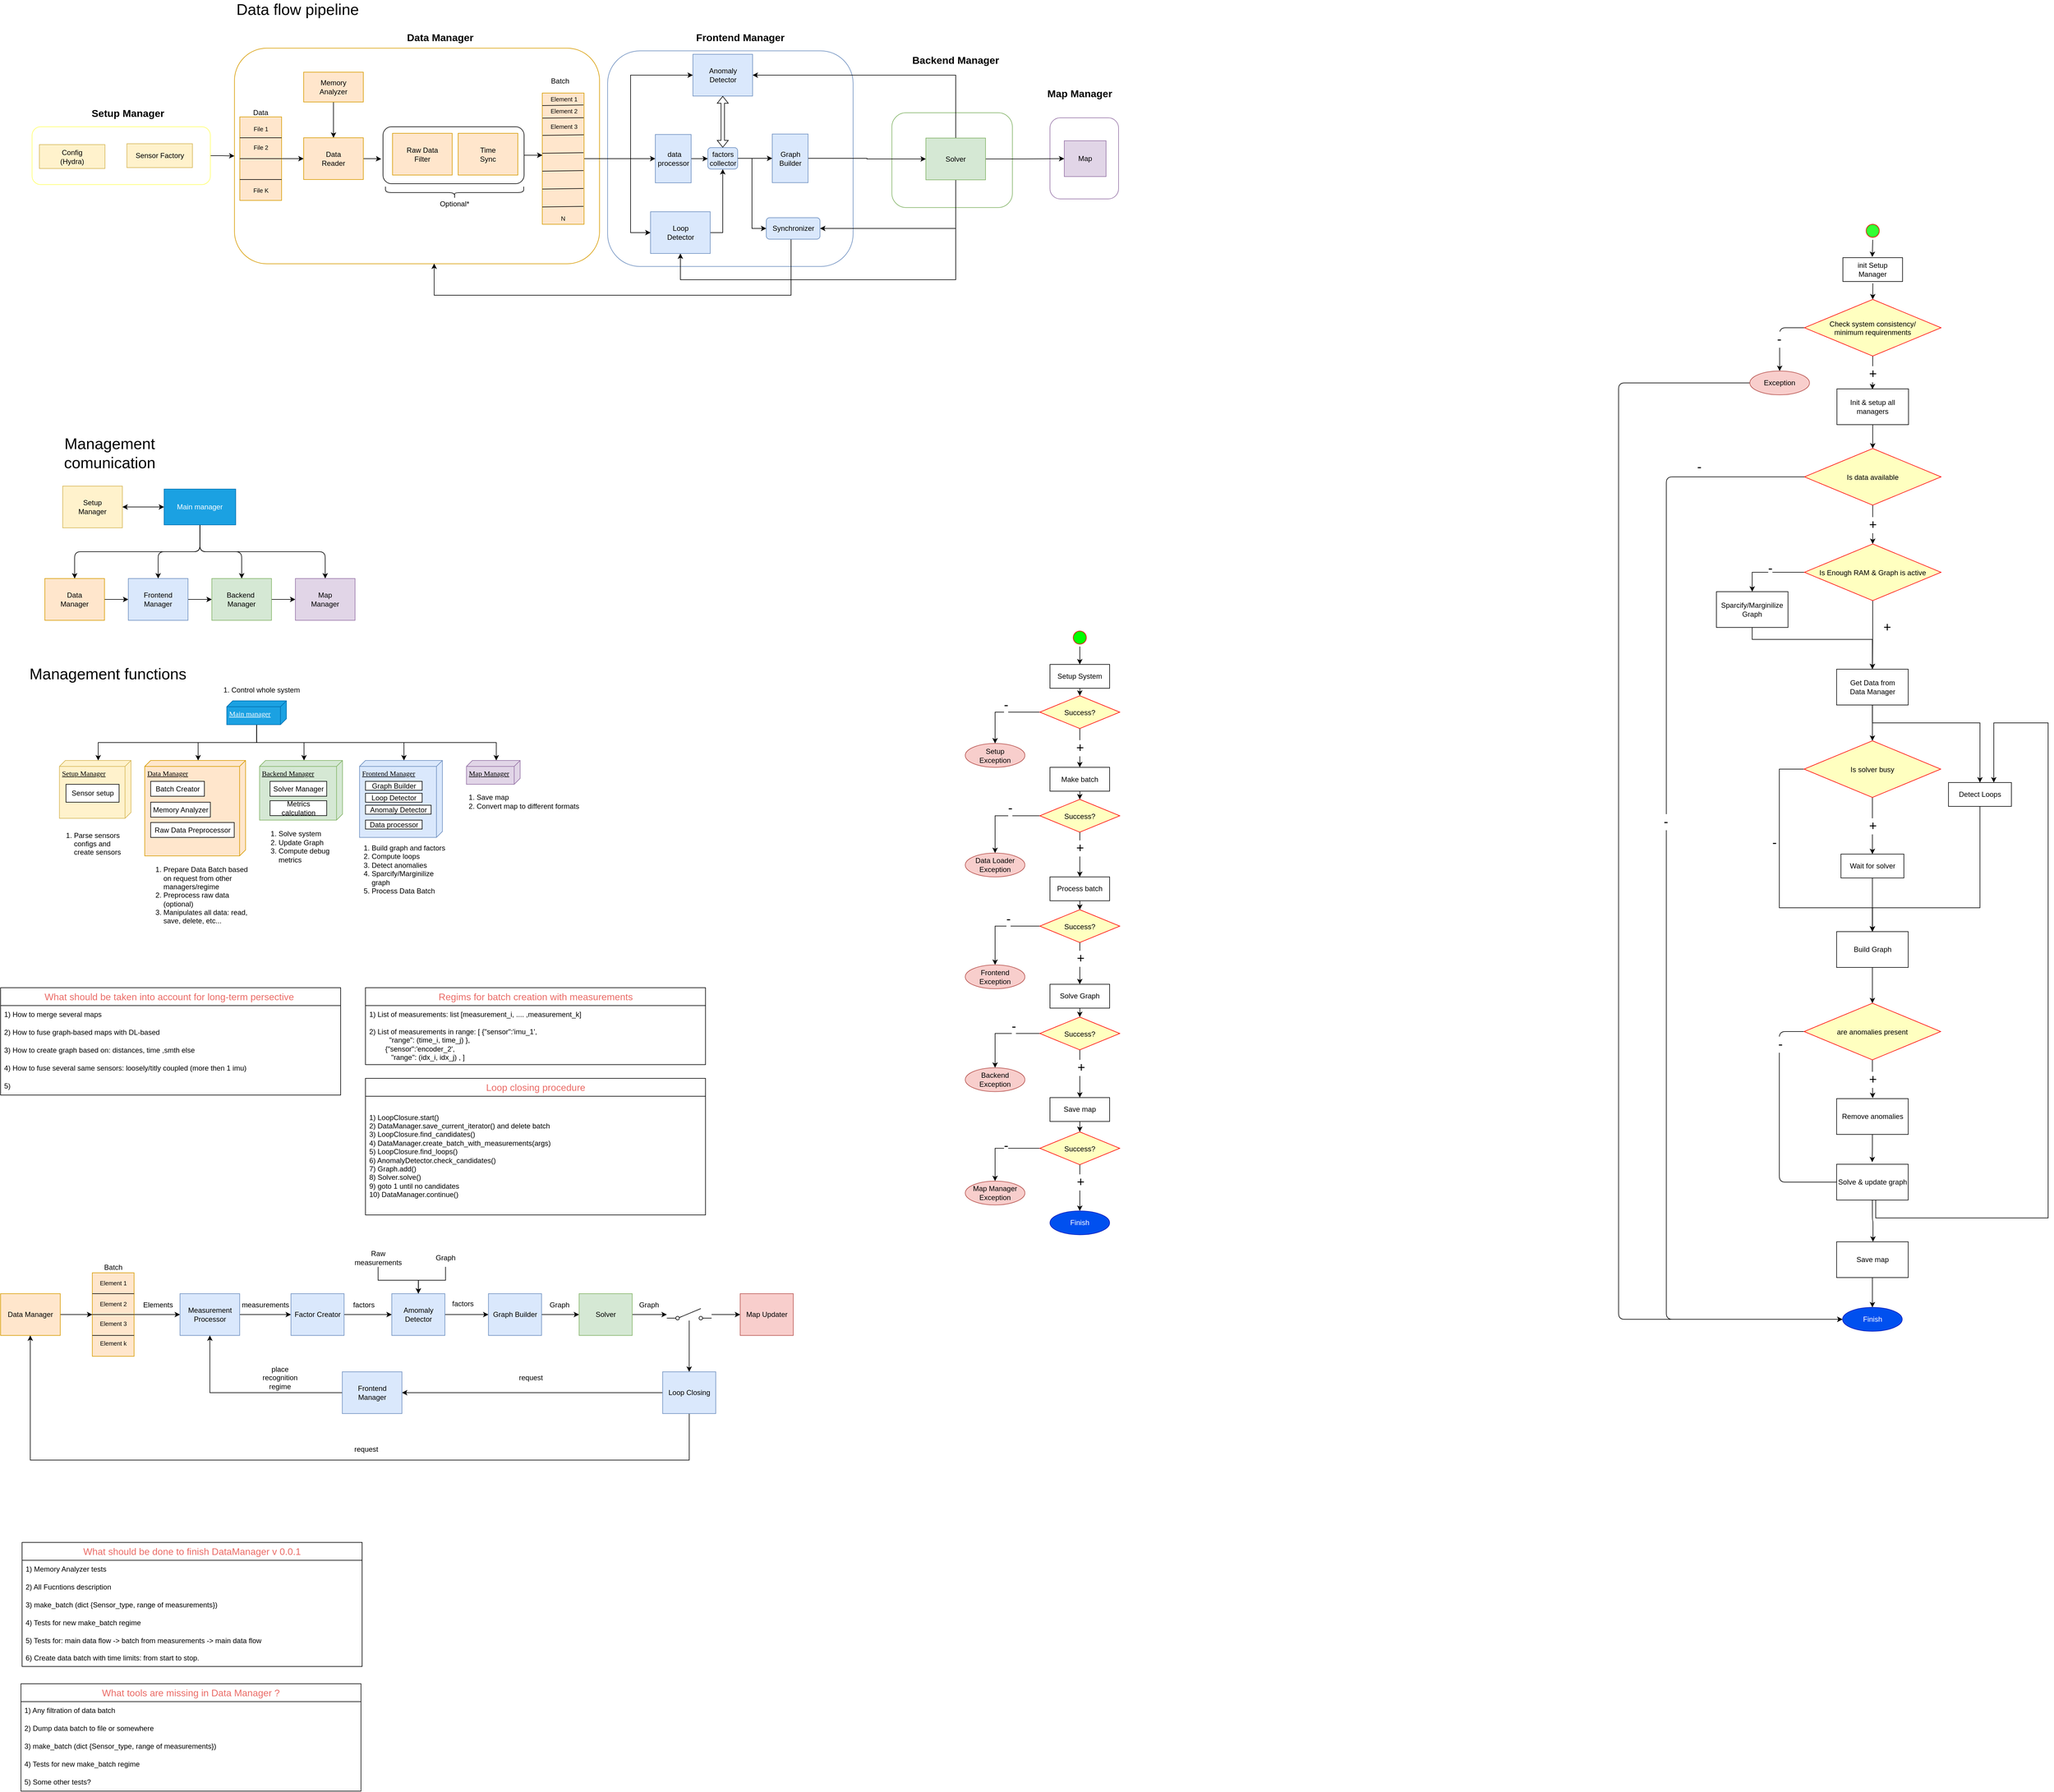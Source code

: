 <mxfile version="21.1.2" type="device">
  <diagram name="Page-1" id="amy6pQFvX8r8L1cMmpqH">
    <mxGraphModel dx="7545" dy="3013" grid="0" gridSize="10" guides="1" tooltips="1" connect="1" arrows="1" fold="1" page="1" pageScale="1" pageWidth="1169" pageHeight="1654" math="0" shadow="0">
      <root>
        <mxCell id="0" />
        <mxCell id="1" parent="0" />
        <mxCell id="KpYmoEpn27h0bMTAHkpe-18" value="" style="rounded=1;whiteSpace=wrap;html=1;fillColor=none;strokeColor=#9673a6;gradientDirection=north;gradientColor=default;" parent="1" vertex="1">
          <mxGeometry x="-551" y="205.5" width="115" height="136" as="geometry" />
        </mxCell>
        <mxCell id="KpYmoEpn27h0bMTAHkpe-16" value="" style="rounded=1;whiteSpace=wrap;html=1;fillColor=none;strokeColor=#82b366;gradientDirection=north;gradientColor=default;" parent="1" vertex="1">
          <mxGeometry x="-816" y="197" width="202" height="159" as="geometry" />
        </mxCell>
        <mxCell id="KpYmoEpn27h0bMTAHkpe-9" value="" style="rounded=1;whiteSpace=wrap;html=1;fillColor=none;strokeColor=#d79b00;gradientColor=#FFCE9F;gradientDirection=north;" parent="1" vertex="1">
          <mxGeometry x="-1918" y="88.75" width="612" height="361.5" as="geometry" />
        </mxCell>
        <mxCell id="KpYmoEpn27h0bMTAHkpe-14" value="" style="rounded=1;whiteSpace=wrap;html=1;fillColor=none;strokeColor=#6c8ebf;gradientDirection=north;gradientColor=default;" parent="1" vertex="1">
          <mxGeometry x="-1292.5" y="93.25" width="411.5" height="361.5" as="geometry" />
        </mxCell>
        <mxCell id="Sj2925MPbV6JyILS4WiL-18" style="edgeStyle=orthogonalEdgeStyle;rounded=0;orthogonalLoop=1;jettySize=auto;html=1;entryX=0;entryY=0.5;entryDx=0;entryDy=0;" parent="1" source="Sj2925MPbV6JyILS4WiL-1" target="Sj2925MPbV6JyILS4WiL-2" edge="1">
          <mxGeometry relative="1" as="geometry" />
        </mxCell>
        <mxCell id="Sj2925MPbV6JyILS4WiL-1" value="" style="rounded=0;whiteSpace=wrap;html=1;fillColor=#ffe6cc;strokeColor=#d79b00;" parent="1" vertex="1">
          <mxGeometry x="-1909" y="204" width="70" height="140" as="geometry" />
        </mxCell>
        <mxCell id="KpYmoEpn27h0bMTAHkpe-7" style="edgeStyle=orthogonalEdgeStyle;rounded=0;orthogonalLoop=1;jettySize=auto;html=1;entryX=-0.012;entryY=0.567;entryDx=0;entryDy=0;entryPerimeter=0;" parent="1" source="Sj2925MPbV6JyILS4WiL-2" target="KpYmoEpn27h0bMTAHkpe-1" edge="1">
          <mxGeometry relative="1" as="geometry" />
        </mxCell>
        <mxCell id="Sj2925MPbV6JyILS4WiL-2" value="&lt;div&gt;Data&lt;/div&gt;&lt;div&gt;Reader&lt;/div&gt;" style="rounded=0;whiteSpace=wrap;html=1;fillColor=#ffe6cc;strokeColor=#d79b00;" parent="1" vertex="1">
          <mxGeometry x="-1802" y="239" width="100" height="70" as="geometry" />
        </mxCell>
        <mxCell id="Sj2925MPbV6JyILS4WiL-3" value="&lt;div&gt;Raw Data&lt;/div&gt;&lt;div&gt;Filter&lt;br&gt;&lt;/div&gt;" style="rounded=0;whiteSpace=wrap;html=1;fillColor=#ffe6cc;strokeColor=#d79b00;" parent="1" vertex="1">
          <mxGeometry x="-1653" y="231.5" width="100" height="70" as="geometry" />
        </mxCell>
        <mxCell id="Sj2925MPbV6JyILS4WiL-4" value="&lt;div&gt;Time&lt;/div&gt;&lt;div&gt;Sync&lt;/div&gt;" style="rounded=0;whiteSpace=wrap;html=1;fillColor=#ffe6cc;strokeColor=#d79b00;" parent="1" vertex="1">
          <mxGeometry x="-1543" y="231.5" width="100" height="70" as="geometry" />
        </mxCell>
        <mxCell id="Our_2A3Br8wd2iKmhFW6-61" style="edgeStyle=orthogonalEdgeStyle;rounded=0;orthogonalLoop=1;jettySize=auto;html=1;exitX=1;exitY=0.5;exitDx=0;exitDy=0;" parent="1" source="Sj2925MPbV6JyILS4WiL-5" target="SyLNdEtbc1PO9mZHytDg-17" edge="1">
          <mxGeometry relative="1" as="geometry">
            <mxPoint x="-1253" y="274" as="targetPoint" />
          </mxGeometry>
        </mxCell>
        <mxCell id="Our_2A3Br8wd2iKmhFW6-67" style="edgeStyle=orthogonalEdgeStyle;rounded=0;orthogonalLoop=1;jettySize=auto;html=1;exitX=1;exitY=0.5;exitDx=0;exitDy=0;entryX=0;entryY=0.5;entryDx=0;entryDy=0;" parent="1" source="Sj2925MPbV6JyILS4WiL-5" target="Sj2925MPbV6JyILS4WiL-40" edge="1">
          <mxGeometry relative="1" as="geometry">
            <Array as="points">
              <mxPoint x="-1254" y="274" />
              <mxPoint x="-1254" y="134" />
            </Array>
          </mxGeometry>
        </mxCell>
        <mxCell id="SyLNdEtbc1PO9mZHytDg-24" style="edgeStyle=orthogonalEdgeStyle;rounded=0;orthogonalLoop=1;jettySize=auto;html=1;entryX=0;entryY=0.5;entryDx=0;entryDy=0;" parent="1" source="Sj2925MPbV6JyILS4WiL-5" target="Sj2925MPbV6JyILS4WiL-36" edge="1">
          <mxGeometry relative="1" as="geometry">
            <Array as="points">
              <mxPoint x="-1254" y="274" />
              <mxPoint x="-1254" y="398" />
            </Array>
          </mxGeometry>
        </mxCell>
        <mxCell id="Sj2925MPbV6JyILS4WiL-5" value="" style="rounded=0;whiteSpace=wrap;html=1;fillColor=#ffe6cc;strokeColor=#d79b00;" parent="1" vertex="1">
          <mxGeometry x="-1402" y="164" width="70" height="220" as="geometry" />
        </mxCell>
        <mxCell id="Sj2925MPbV6JyILS4WiL-6" value="" style="endArrow=none;html=1;rounded=0;entryX=0.99;entryY=0.188;entryDx=0;entryDy=0;entryPerimeter=0;exitX=0.005;exitY=0.191;exitDx=0;exitDy=0;exitPerimeter=0;" parent="1" source="Sj2925MPbV6JyILS4WiL-5" target="Sj2925MPbV6JyILS4WiL-5" edge="1">
          <mxGeometry width="50" height="50" relative="1" as="geometry">
            <mxPoint x="-1532" y="274" as="sourcePoint" />
            <mxPoint x="-1322" y="204" as="targetPoint" />
          </mxGeometry>
        </mxCell>
        <mxCell id="Sj2925MPbV6JyILS4WiL-10" value="" style="endArrow=none;html=1;rounded=0;entryX=0.99;entryY=0.188;entryDx=0;entryDy=0;entryPerimeter=0;exitX=0.005;exitY=0.191;exitDx=0;exitDy=0;exitPerimeter=0;" parent="1" edge="1">
          <mxGeometry width="50" height="50" relative="1" as="geometry">
            <mxPoint x="-1401.5" y="235" as="sourcePoint" />
            <mxPoint x="-1332.5" y="234" as="targetPoint" />
          </mxGeometry>
        </mxCell>
        <mxCell id="Sj2925MPbV6JyILS4WiL-11" value="" style="endArrow=none;html=1;rounded=0;entryX=0.99;entryY=0.188;entryDx=0;entryDy=0;entryPerimeter=0;exitX=0.005;exitY=0.191;exitDx=0;exitDy=0;exitPerimeter=0;" parent="1" edge="1">
          <mxGeometry width="50" height="50" relative="1" as="geometry">
            <mxPoint x="-1402" y="265" as="sourcePoint" />
            <mxPoint x="-1333" y="264" as="targetPoint" />
          </mxGeometry>
        </mxCell>
        <mxCell id="Sj2925MPbV6JyILS4WiL-12" value="" style="endArrow=none;html=1;rounded=0;entryX=0.99;entryY=0.188;entryDx=0;entryDy=0;entryPerimeter=0;exitX=0.005;exitY=0.191;exitDx=0;exitDy=0;exitPerimeter=0;" parent="1" edge="1">
          <mxGeometry width="50" height="50" relative="1" as="geometry">
            <mxPoint x="-1402" y="295" as="sourcePoint" />
            <mxPoint x="-1333" y="294" as="targetPoint" />
          </mxGeometry>
        </mxCell>
        <mxCell id="Sj2925MPbV6JyILS4WiL-13" value="" style="endArrow=none;html=1;rounded=0;entryX=0.99;entryY=0.188;entryDx=0;entryDy=0;entryPerimeter=0;exitX=0.005;exitY=0.191;exitDx=0;exitDy=0;exitPerimeter=0;" parent="1" edge="1">
          <mxGeometry width="50" height="50" relative="1" as="geometry">
            <mxPoint x="-1402" y="325" as="sourcePoint" />
            <mxPoint x="-1333" y="324" as="targetPoint" />
          </mxGeometry>
        </mxCell>
        <mxCell id="Sj2925MPbV6JyILS4WiL-14" value="" style="endArrow=none;html=1;rounded=0;entryX=0.99;entryY=0.188;entryDx=0;entryDy=0;entryPerimeter=0;exitX=0.005;exitY=0.191;exitDx=0;exitDy=0;exitPerimeter=0;" parent="1" edge="1">
          <mxGeometry width="50" height="50" relative="1" as="geometry">
            <mxPoint x="-1402" y="355" as="sourcePoint" />
            <mxPoint x="-1333" y="354" as="targetPoint" />
          </mxGeometry>
        </mxCell>
        <mxCell id="Sj2925MPbV6JyILS4WiL-15" value="" style="endArrow=none;html=1;rounded=0;entryX=0.99;entryY=0.188;entryDx=0;entryDy=0;entryPerimeter=0;exitX=0.005;exitY=0.191;exitDx=0;exitDy=0;exitPerimeter=0;" parent="1" edge="1">
          <mxGeometry width="50" height="50" relative="1" as="geometry">
            <mxPoint x="-1402" y="185" as="sourcePoint" />
            <mxPoint x="-1333" y="184" as="targetPoint" />
          </mxGeometry>
        </mxCell>
        <mxCell id="Sj2925MPbV6JyILS4WiL-17" style="edgeStyle=orthogonalEdgeStyle;rounded=0;orthogonalLoop=1;jettySize=auto;html=1;entryX=0.5;entryY=0;entryDx=0;entryDy=0;" parent="1" source="Sj2925MPbV6JyILS4WiL-16" target="Sj2925MPbV6JyILS4WiL-2" edge="1">
          <mxGeometry relative="1" as="geometry">
            <mxPoint x="-1752" y="199" as="targetPoint" />
          </mxGeometry>
        </mxCell>
        <mxCell id="Sj2925MPbV6JyILS4WiL-16" value="&lt;div&gt;Memory&lt;/div&gt;&lt;div&gt;Analyzer&lt;br&gt;&lt;/div&gt;" style="rounded=0;whiteSpace=wrap;html=1;fillColor=#ffe6cc;strokeColor=#d79b00;" parent="1" vertex="1">
          <mxGeometry x="-1802" y="129" width="100" height="50" as="geometry" />
        </mxCell>
        <mxCell id="Sj2925MPbV6JyILS4WiL-27" value="Batch" style="text;html=1;strokeColor=none;fillColor=none;align=center;verticalAlign=middle;whiteSpace=wrap;rounded=0;" parent="1" vertex="1">
          <mxGeometry x="-1402" y="129" width="60" height="30" as="geometry" />
        </mxCell>
        <mxCell id="Sj2925MPbV6JyILS4WiL-35" style="edgeStyle=orthogonalEdgeStyle;rounded=0;orthogonalLoop=1;jettySize=auto;html=1;entryX=0;entryY=0.5;entryDx=0;entryDy=0;" parent="1" source="Sj2925MPbV6JyILS4WiL-32" target="Sj2925MPbV6JyILS4WiL-34" edge="1">
          <mxGeometry relative="1" as="geometry" />
        </mxCell>
        <mxCell id="Our_2A3Br8wd2iKmhFW6-68" style="edgeStyle=orthogonalEdgeStyle;rounded=0;orthogonalLoop=1;jettySize=auto;html=1;exitX=0.5;exitY=1;exitDx=0;exitDy=0;entryX=0.5;entryY=1;entryDx=0;entryDy=0;" parent="1" source="Sj2925MPbV6JyILS4WiL-32" target="Sj2925MPbV6JyILS4WiL-36" edge="1">
          <mxGeometry relative="1" as="geometry">
            <Array as="points">
              <mxPoint x="-709" y="477" />
              <mxPoint x="-1170" y="477" />
            </Array>
          </mxGeometry>
        </mxCell>
        <mxCell id="Our_2A3Br8wd2iKmhFW6-73" style="edgeStyle=orthogonalEdgeStyle;rounded=0;orthogonalLoop=1;jettySize=auto;html=1;exitX=0.5;exitY=0;exitDx=0;exitDy=0;entryX=1;entryY=0.5;entryDx=0;entryDy=0;" parent="1" source="Sj2925MPbV6JyILS4WiL-32" target="Sj2925MPbV6JyILS4WiL-40" edge="1">
          <mxGeometry relative="1" as="geometry" />
        </mxCell>
        <mxCell id="SyLNdEtbc1PO9mZHytDg-31" style="edgeStyle=orthogonalEdgeStyle;rounded=0;orthogonalLoop=1;jettySize=auto;html=1;entryX=1;entryY=0.5;entryDx=0;entryDy=0;exitX=0.5;exitY=1;exitDx=0;exitDy=0;" parent="1" source="Sj2925MPbV6JyILS4WiL-32" target="SyLNdEtbc1PO9mZHytDg-28" edge="1">
          <mxGeometry relative="1" as="geometry" />
        </mxCell>
        <mxCell id="Sj2925MPbV6JyILS4WiL-32" value="Solver" style="rounded=0;whiteSpace=wrap;html=1;fillColor=#d5e8d4;strokeColor=#82b366;" parent="1" vertex="1">
          <mxGeometry x="-759" y="239.5" width="100" height="70" as="geometry" />
        </mxCell>
        <mxCell id="Sj2925MPbV6JyILS4WiL-34" value="Map" style="rounded=0;whiteSpace=wrap;html=1;fillColor=#e1d5e7;strokeColor=#9673a6;" parent="1" vertex="1">
          <mxGeometry x="-527" y="244" width="70" height="60" as="geometry" />
        </mxCell>
        <mxCell id="SyLNdEtbc1PO9mZHytDg-40" style="edgeStyle=orthogonalEdgeStyle;rounded=0;orthogonalLoop=1;jettySize=auto;html=1;entryX=0.5;entryY=1;entryDx=0;entryDy=0;" parent="1" source="Sj2925MPbV6JyILS4WiL-36" target="SyLNdEtbc1PO9mZHytDg-34" edge="1">
          <mxGeometry relative="1" as="geometry">
            <Array as="points">
              <mxPoint x="-1099.5" y="398" />
            </Array>
          </mxGeometry>
        </mxCell>
        <mxCell id="Sj2925MPbV6JyILS4WiL-36" value="Loop&lt;br&gt;Detector" style="rounded=0;whiteSpace=wrap;html=1;fillColor=#dae8fc;strokeColor=#6c8ebf;" parent="1" vertex="1">
          <mxGeometry x="-1220.5" y="363" width="100" height="70" as="geometry" />
        </mxCell>
        <mxCell id="Sj2925MPbV6JyILS4WiL-40" value="&lt;div&gt;Anomaly&lt;/div&gt;&lt;div&gt;Detector&lt;br&gt;&lt;/div&gt;" style="rounded=0;whiteSpace=wrap;html=1;fillColor=#dae8fc;strokeColor=#6c8ebf;" parent="1" vertex="1">
          <mxGeometry x="-1149.5" y="99" width="100" height="70" as="geometry" />
        </mxCell>
        <mxCell id="Our_2A3Br8wd2iKmhFW6-84" style="edgeStyle=orthogonalEdgeStyle;orthogonalLoop=1;jettySize=auto;html=1;exitX=0.5;exitY=1;exitDx=0;exitDy=0;entryX=0.5;entryY=0;entryDx=0;entryDy=0;" parent="1" source="Sj2925MPbV6JyILS4WiL-57" target="Sj2925MPbV6JyILS4WiL-58" edge="1">
          <mxGeometry relative="1" as="geometry" />
        </mxCell>
        <mxCell id="Our_2A3Br8wd2iKmhFW6-85" style="edgeStyle=orthogonalEdgeStyle;orthogonalLoop=1;jettySize=auto;html=1;exitX=0.5;exitY=1;exitDx=0;exitDy=0;entryX=0.5;entryY=0;entryDx=0;entryDy=0;" parent="1" source="Sj2925MPbV6JyILS4WiL-57" target="Sj2925MPbV6JyILS4WiL-59" edge="1">
          <mxGeometry relative="1" as="geometry" />
        </mxCell>
        <mxCell id="Our_2A3Br8wd2iKmhFW6-86" style="edgeStyle=orthogonalEdgeStyle;orthogonalLoop=1;jettySize=auto;html=1;exitX=0.5;exitY=1;exitDx=0;exitDy=0;entryX=0.5;entryY=0;entryDx=0;entryDy=0;" parent="1" source="Sj2925MPbV6JyILS4WiL-57" target="Sj2925MPbV6JyILS4WiL-60" edge="1">
          <mxGeometry relative="1" as="geometry" />
        </mxCell>
        <mxCell id="Our_2A3Br8wd2iKmhFW6-87" style="edgeStyle=orthogonalEdgeStyle;orthogonalLoop=1;jettySize=auto;html=1;exitX=0.5;exitY=1;exitDx=0;exitDy=0;entryX=0.5;entryY=0;entryDx=0;entryDy=0;" parent="1" source="Sj2925MPbV6JyILS4WiL-57" target="Sj2925MPbV6JyILS4WiL-61" edge="1">
          <mxGeometry relative="1" as="geometry" />
        </mxCell>
        <mxCell id="Sj2925MPbV6JyILS4WiL-57" value="Main manager" style="rounded=0;whiteSpace=wrap;html=1;fillColor=#1ba1e2;fontColor=#ffffff;strokeColor=#006EAF;" parent="1" vertex="1">
          <mxGeometry x="-2035.88" y="828" width="120" height="60" as="geometry" />
        </mxCell>
        <mxCell id="Our_2A3Br8wd2iKmhFW6-7" style="edgeStyle=orthogonalEdgeStyle;rounded=0;orthogonalLoop=1;jettySize=auto;html=1;exitX=1;exitY=0.5;exitDx=0;exitDy=0;entryX=0;entryY=0.5;entryDx=0;entryDy=0;" parent="1" source="Sj2925MPbV6JyILS4WiL-58" target="Sj2925MPbV6JyILS4WiL-59" edge="1">
          <mxGeometry relative="1" as="geometry" />
        </mxCell>
        <mxCell id="Sj2925MPbV6JyILS4WiL-58" value="&lt;div&gt;Data&lt;/div&gt;&lt;div&gt;Manager&lt;br&gt;&lt;/div&gt;" style="rounded=0;whiteSpace=wrap;html=1;fillColor=#ffe6cc;strokeColor=#d79b00;" parent="1" vertex="1">
          <mxGeometry x="-2235.88" y="978" width="100" height="70" as="geometry" />
        </mxCell>
        <mxCell id="Our_2A3Br8wd2iKmhFW6-8" style="edgeStyle=orthogonalEdgeStyle;rounded=0;orthogonalLoop=1;jettySize=auto;html=1;exitX=1;exitY=0.5;exitDx=0;exitDy=0;entryX=0;entryY=0.5;entryDx=0;entryDy=0;" parent="1" source="Sj2925MPbV6JyILS4WiL-59" target="Sj2925MPbV6JyILS4WiL-60" edge="1">
          <mxGeometry relative="1" as="geometry" />
        </mxCell>
        <mxCell id="Sj2925MPbV6JyILS4WiL-59" value="Frontend Manager" style="rounded=0;whiteSpace=wrap;html=1;fillColor=#dae8fc;strokeColor=#6c8ebf;" parent="1" vertex="1">
          <mxGeometry x="-2095.88" y="978" width="100" height="70" as="geometry" />
        </mxCell>
        <mxCell id="Our_2A3Br8wd2iKmhFW6-9" style="edgeStyle=orthogonalEdgeStyle;rounded=0;orthogonalLoop=1;jettySize=auto;html=1;exitX=1;exitY=0.5;exitDx=0;exitDy=0;entryX=0;entryY=0.5;entryDx=0;entryDy=0;" parent="1" source="Sj2925MPbV6JyILS4WiL-60" target="Sj2925MPbV6JyILS4WiL-61" edge="1">
          <mxGeometry relative="1" as="geometry" />
        </mxCell>
        <mxCell id="Sj2925MPbV6JyILS4WiL-60" value="&lt;div&gt;Backend&amp;nbsp;&lt;/div&gt;&lt;div&gt;Manager&lt;/div&gt;" style="rounded=0;whiteSpace=wrap;html=1;fillColor=#d5e8d4;strokeColor=#82b366;" parent="1" vertex="1">
          <mxGeometry x="-1955.88" y="978" width="100" height="70" as="geometry" />
        </mxCell>
        <mxCell id="Sj2925MPbV6JyILS4WiL-61" value="&lt;div&gt;Map&lt;/div&gt;&lt;div&gt;Manager&lt;br&gt;&lt;/div&gt;" style="rounded=0;whiteSpace=wrap;html=1;fillColor=#e1d5e7;strokeColor=#9673a6;" parent="1" vertex="1">
          <mxGeometry x="-1815.88" y="978" width="100" height="70" as="geometry" />
        </mxCell>
        <mxCell id="PIaccMXLNr0q7VpcvSsv-3" value="&lt;div&gt;Setup&lt;/div&gt;&lt;div&gt;Manager&lt;br&gt;&lt;/div&gt;" style="rounded=0;whiteSpace=wrap;html=1;fillColor=#fff2cc;strokeColor=#d6b656;" parent="1" vertex="1">
          <mxGeometry x="-2205.88" y="823" width="100" height="70" as="geometry" />
        </mxCell>
        <mxCell id="KpYmoEpn27h0bMTAHkpe-23" style="edgeStyle=orthogonalEdgeStyle;rounded=0;orthogonalLoop=1;jettySize=auto;html=1;entryX=0;entryY=0;entryDx=0;entryDy=55;entryPerimeter=0;" parent="1" source="Our_2A3Br8wd2iKmhFW6-23" target="Our_2A3Br8wd2iKmhFW6-35" edge="1">
          <mxGeometry relative="1" as="geometry">
            <Array as="points">
              <mxPoint x="-1880.88" y="1253" />
              <mxPoint x="-2145.88" y="1253" />
            </Array>
          </mxGeometry>
        </mxCell>
        <mxCell id="KpYmoEpn27h0bMTAHkpe-24" style="edgeStyle=orthogonalEdgeStyle;rounded=0;orthogonalLoop=1;jettySize=auto;html=1;entryX=0;entryY=0;entryDx=0;entryDy=79.5;entryPerimeter=0;" parent="1" source="Our_2A3Br8wd2iKmhFW6-23" target="Our_2A3Br8wd2iKmhFW6-24" edge="1">
          <mxGeometry relative="1" as="geometry" />
        </mxCell>
        <mxCell id="KpYmoEpn27h0bMTAHkpe-25" style="edgeStyle=orthogonalEdgeStyle;rounded=0;orthogonalLoop=1;jettySize=auto;html=1;entryX=0;entryY=0;entryDx=0;entryDy=64.5;entryPerimeter=0;" parent="1" source="Our_2A3Br8wd2iKmhFW6-23" target="Our_2A3Br8wd2iKmhFW6-27" edge="1">
          <mxGeometry relative="1" as="geometry" />
        </mxCell>
        <mxCell id="KpYmoEpn27h0bMTAHkpe-26" style="edgeStyle=orthogonalEdgeStyle;rounded=0;orthogonalLoop=1;jettySize=auto;html=1;entryX=0;entryY=0;entryDx=0;entryDy=64.5;entryPerimeter=0;" parent="1" source="Our_2A3Br8wd2iKmhFW6-23" target="Our_2A3Br8wd2iKmhFW6-26" edge="1">
          <mxGeometry relative="1" as="geometry">
            <Array as="points">
              <mxPoint x="-1880.88" y="1253" />
              <mxPoint x="-1633.88" y="1253" />
            </Array>
          </mxGeometry>
        </mxCell>
        <mxCell id="KpYmoEpn27h0bMTAHkpe-27" style="edgeStyle=orthogonalEdgeStyle;rounded=0;orthogonalLoop=1;jettySize=auto;html=1;entryX=0;entryY=0;entryDx=0;entryDy=40;entryPerimeter=0;" parent="1" source="Our_2A3Br8wd2iKmhFW6-23" target="Our_2A3Br8wd2iKmhFW6-25" edge="1">
          <mxGeometry relative="1" as="geometry">
            <Array as="points">
              <mxPoint x="-1880.88" y="1253" />
              <mxPoint x="-1478.88" y="1253" />
            </Array>
          </mxGeometry>
        </mxCell>
        <mxCell id="Our_2A3Br8wd2iKmhFW6-23" value="Main manager" style="verticalAlign=top;align=left;spacingTop=8;spacingLeft=2;spacingRight=12;shape=cube;size=10;direction=south;fontStyle=4;html=1;rounded=0;shadow=0;comic=0;labelBackgroundColor=none;strokeWidth=1;fontFamily=Verdana;fontSize=12;fillColor=#1ba1e2;fontColor=#ffffff;strokeColor=#006EAF;" parent="1" vertex="1">
          <mxGeometry x="-1930.88" y="1183" width="100" height="40" as="geometry" />
        </mxCell>
        <mxCell id="Our_2A3Br8wd2iKmhFW6-24" value="Data Manager" style="verticalAlign=top;align=left;spacingTop=8;spacingLeft=2;spacingRight=12;shape=cube;size=10;direction=south;fontStyle=4;html=1;rounded=0;shadow=0;comic=0;labelBackgroundColor=none;strokeWidth=1;fontFamily=Verdana;fontSize=12;fillColor=#ffe6cc;strokeColor=#d79b00;" parent="1" vertex="1">
          <mxGeometry x="-2068.38" y="1283" width="169" height="160" as="geometry" />
        </mxCell>
        <mxCell id="Our_2A3Br8wd2iKmhFW6-25" value="Map Manager" style="verticalAlign=top;align=left;spacingTop=8;spacingLeft=2;spacingRight=12;shape=cube;size=10;direction=south;fontStyle=4;html=1;rounded=0;shadow=0;comic=0;labelBackgroundColor=none;strokeWidth=1;fontFamily=Verdana;fontSize=12;fillColor=#e1d5e7;strokeColor=#9673a6;" parent="1" vertex="1">
          <mxGeometry x="-1529.13" y="1283" width="90" height="40" as="geometry" />
        </mxCell>
        <mxCell id="Our_2A3Br8wd2iKmhFW6-26" value="Frontend Manager" style="verticalAlign=top;align=left;spacingTop=8;spacingLeft=2;spacingRight=12;shape=cube;size=10;direction=south;fontStyle=4;html=1;rounded=0;shadow=0;comic=0;labelBackgroundColor=none;strokeWidth=1;fontFamily=Verdana;fontSize=12;fillColor=#dae8fc;strokeColor=#6c8ebf;" parent="1" vertex="1">
          <mxGeometry x="-1708.38" y="1283" width="139" height="129" as="geometry" />
        </mxCell>
        <mxCell id="Our_2A3Br8wd2iKmhFW6-27" value="Backend Manager" style="verticalAlign=top;align=left;spacingTop=8;spacingLeft=2;spacingRight=12;shape=cube;size=10;direction=south;fontStyle=4;html=1;rounded=0;shadow=0;comic=0;labelBackgroundColor=none;strokeWidth=1;fontFamily=Verdana;fontSize=12;fillColor=#d5e8d4;strokeColor=#82b366;" parent="1" vertex="1">
          <mxGeometry x="-1875.88" y="1283" width="139" height="100" as="geometry" />
        </mxCell>
        <mxCell id="Our_2A3Br8wd2iKmhFW6-28" value="Solver Manager" style="rounded=0;whiteSpace=wrap;html=1;" parent="1" vertex="1">
          <mxGeometry x="-1858.38" y="1318" width="95" height="25" as="geometry" />
        </mxCell>
        <mxCell id="Our_2A3Br8wd2iKmhFW6-29" value="Batch Creator" style="rounded=0;whiteSpace=wrap;html=1;" parent="1" vertex="1">
          <mxGeometry x="-2058.38" y="1318" width="90" height="25" as="geometry" />
        </mxCell>
        <mxCell id="Our_2A3Br8wd2iKmhFW6-30" value="Memory Analyzer" style="rounded=0;whiteSpace=wrap;html=1;" parent="1" vertex="1">
          <mxGeometry x="-2058.38" y="1353" width="100" height="25" as="geometry" />
        </mxCell>
        <mxCell id="Our_2A3Br8wd2iKmhFW6-31" value="Raw Data Preprocessor" style="rounded=0;whiteSpace=wrap;html=1;" parent="1" vertex="1">
          <mxGeometry x="-2058.38" y="1387" width="140" height="25" as="geometry" />
        </mxCell>
        <mxCell id="Our_2A3Br8wd2iKmhFW6-33" value="Graph Builder" style="rounded=0;whiteSpace=wrap;html=1;" parent="1" vertex="1">
          <mxGeometry x="-1698.38" y="1318" width="95" height="15" as="geometry" />
        </mxCell>
        <mxCell id="Our_2A3Br8wd2iKmhFW6-34" value="Loop Detector" style="rounded=0;whiteSpace=wrap;html=1;" parent="1" vertex="1">
          <mxGeometry x="-1698.38" y="1338" width="95" height="15" as="geometry" />
        </mxCell>
        <mxCell id="Our_2A3Br8wd2iKmhFW6-35" value="Setup Manager" style="verticalAlign=top;align=left;spacingTop=8;spacingLeft=2;spacingRight=12;shape=cube;size=10;direction=south;fontStyle=4;html=1;rounded=0;shadow=0;comic=0;labelBackgroundColor=none;strokeWidth=1;fontFamily=Verdana;fontSize=12;fillColor=#fff2cc;strokeColor=#d6b656;" parent="1" vertex="1">
          <mxGeometry x="-2211.38" y="1283" width="120" height="97" as="geometry" />
        </mxCell>
        <mxCell id="Our_2A3Br8wd2iKmhFW6-36" value="Sensor setup" style="rounded=0;whiteSpace=wrap;html=1;" parent="1" vertex="1">
          <mxGeometry x="-2200.38" y="1323" width="89" height="30" as="geometry" />
        </mxCell>
        <mxCell id="Our_2A3Br8wd2iKmhFW6-37" value="Anomaly Detector" style="rounded=0;whiteSpace=wrap;html=1;" parent="1" vertex="1">
          <mxGeometry x="-1698.38" y="1358" width="110" height="15" as="geometry" />
        </mxCell>
        <mxCell id="Our_2A3Br8wd2iKmhFW6-49" value="&lt;ol style=&quot;&quot;&gt;&lt;li&gt;Prepare Data Batch based on request from other managers/regime&lt;/li&gt;&lt;li&gt;Preprocess raw data (optional)&lt;/li&gt;&lt;li&gt;Manipulates all data: read, save, delete, etc...&lt;/li&gt;&lt;/ol&gt;" style="text;strokeColor=none;fillColor=none;html=1;whiteSpace=wrap;verticalAlign=middle;overflow=hidden;rounded=0;" parent="1" vertex="1">
          <mxGeometry x="-2078.88" y="1443" width="190" height="132" as="geometry" />
        </mxCell>
        <mxCell id="Our_2A3Br8wd2iKmhFW6-50" value="&lt;ol style=&quot;&quot;&gt;&lt;li&gt;Build graph and factors&lt;/li&gt;&lt;li&gt;Compute loops&lt;/li&gt;&lt;li&gt;Detect anomalies&lt;/li&gt;&lt;li&gt;Sparcify/Marginilize graph&lt;/li&gt;&lt;li&gt;Process Data Batch&lt;/li&gt;&lt;/ol&gt;" style="text;strokeColor=none;fillColor=none;html=1;whiteSpace=wrap;verticalAlign=middle;overflow=hidden;rounded=0;" parent="1" vertex="1">
          <mxGeometry x="-1729.88" y="1408" width="173" height="105" as="geometry" />
        </mxCell>
        <mxCell id="Our_2A3Br8wd2iKmhFW6-51" value="&lt;div&gt;&lt;br&gt;&lt;/div&gt;&lt;ol style=&quot;&quot;&gt;&lt;li&gt;Solve system&lt;/li&gt;&lt;li&gt;Update Graph&lt;/li&gt;&lt;li&gt;Compute debug metrics&lt;/li&gt;&lt;/ol&gt;" style="text;strokeColor=none;fillColor=none;html=1;whiteSpace=wrap;verticalAlign=middle;overflow=hidden;rounded=0;" parent="1" vertex="1">
          <mxGeometry x="-1885.88" y="1370" width="139.5" height="93" as="geometry" />
        </mxCell>
        <mxCell id="Our_2A3Br8wd2iKmhFW6-52" value="&lt;ol style=&quot;&quot;&gt;&lt;li style=&quot;&quot;&gt;&lt;font style=&quot;font-size: 12px;&quot;&gt;Control whole system&lt;/font&gt;&lt;/li&gt;&lt;/ol&gt;" style="text;strokeColor=none;fillColor=none;html=1;whiteSpace=wrap;verticalAlign=middle;overflow=hidden;rounded=0;" parent="1" vertex="1">
          <mxGeometry x="-1964.63" y="1143" width="167.5" height="30" as="geometry" />
        </mxCell>
        <mxCell id="Our_2A3Br8wd2iKmhFW6-53" value="&lt;ol style=&quot;&quot;&gt;&lt;li&gt;Parse sensors configs and create sensors&lt;/li&gt;&lt;/ol&gt;" style="text;strokeColor=none;fillColor=none;html=1;whiteSpace=wrap;verticalAlign=middle;overflow=hidden;rounded=0;" parent="1" vertex="1">
          <mxGeometry x="-2229.25" y="1386.5" width="126" height="60" as="geometry" />
        </mxCell>
        <mxCell id="Our_2A3Br8wd2iKmhFW6-54" value="&lt;ol style=&quot;&quot;&gt;&lt;li&gt;Save map&lt;/li&gt;&lt;li&gt;Convert map to different formats&lt;/li&gt;&lt;/ol&gt;" style="text;strokeColor=none;fillColor=none;html=1;whiteSpace=wrap;verticalAlign=middle;overflow=hidden;rounded=0;" parent="1" vertex="1">
          <mxGeometry x="-1554.13" y="1323" width="294" height="57.5" as="geometry" />
        </mxCell>
        <mxCell id="Our_2A3Br8wd2iKmhFW6-55" value="Metrics calculation" style="rounded=0;whiteSpace=wrap;html=1;" parent="1" vertex="1">
          <mxGeometry x="-1858.38" y="1350.5" width="95" height="25" as="geometry" />
        </mxCell>
        <mxCell id="Our_2A3Br8wd2iKmhFW6-72" value="" style="endArrow=classic;startArrow=classic;html=1;rounded=0;exitX=1;exitY=0.5;exitDx=0;exitDy=0;entryX=0;entryY=0.5;entryDx=0;entryDy=0;" parent="1" source="PIaccMXLNr0q7VpcvSsv-3" target="Sj2925MPbV6JyILS4WiL-57" edge="1">
          <mxGeometry width="50" height="50" relative="1" as="geometry">
            <mxPoint x="-1636.88" y="758" as="sourcePoint" />
            <mxPoint x="-1586.88" y="708" as="targetPoint" />
          </mxGeometry>
        </mxCell>
        <mxCell id="Our_2A3Br8wd2iKmhFW6-74" value="&lt;font style=&quot;font-size: 26px;&quot;&gt;Data flow pipeline&lt;/font&gt;" style="text;html=1;strokeColor=none;fillColor=none;align=center;verticalAlign=middle;whiteSpace=wrap;rounded=0;" parent="1" vertex="1">
          <mxGeometry x="-1943" y="9" width="261.5" height="30" as="geometry" />
        </mxCell>
        <mxCell id="Our_2A3Br8wd2iKmhFW6-75" value="&lt;font style=&quot;font-size: 26px;&quot;&gt;Management comunication&lt;/font&gt;" style="text;html=1;strokeColor=none;fillColor=none;align=center;verticalAlign=middle;whiteSpace=wrap;rounded=0;" parent="1" vertex="1">
          <mxGeometry x="-2258.38" y="753" width="261.5" height="30" as="geometry" />
        </mxCell>
        <mxCell id="Our_2A3Br8wd2iKmhFW6-76" value="&lt;span style=&quot;font-size: 26px;&quot;&gt;Management functions&lt;/span&gt;" style="text;html=1;strokeColor=none;fillColor=none;align=center;verticalAlign=middle;whiteSpace=wrap;rounded=0;" parent="1" vertex="1">
          <mxGeometry x="-2275.88" y="1123" width="291.5" height="30" as="geometry" />
        </mxCell>
        <mxCell id="Our_2A3Br8wd2iKmhFW6-77" value="&lt;font style=&quot;font-size: 10px;&quot;&gt;Element 1&lt;/font&gt;" style="text;html=1;strokeColor=none;fillColor=none;align=center;verticalAlign=middle;whiteSpace=wrap;rounded=0;" parent="1" vertex="1">
          <mxGeometry x="-1393" y="169" width="55" height="10" as="geometry" />
        </mxCell>
        <mxCell id="Our_2A3Br8wd2iKmhFW6-80" value="&lt;font style=&quot;font-size: 10px;&quot;&gt;N&lt;/font&gt;" style="text;html=1;strokeColor=none;fillColor=none;align=center;verticalAlign=middle;whiteSpace=wrap;rounded=0;" parent="1" vertex="1">
          <mxGeometry x="-1379" y="369" width="24" height="10" as="geometry" />
        </mxCell>
        <mxCell id="rgx_yNhjNNztfCn2ezIr-1" value="" style="endArrow=none;html=1;rounded=0;entryX=1;entryY=0.25;entryDx=0;entryDy=0;exitX=0;exitY=0.25;exitDx=0;exitDy=0;" parent="1" source="Sj2925MPbV6JyILS4WiL-1" target="Sj2925MPbV6JyILS4WiL-1" edge="1">
          <mxGeometry width="50" height="50" relative="1" as="geometry">
            <mxPoint x="-1902" y="274.5" as="sourcePoint" />
            <mxPoint x="-1833" y="273.5" as="targetPoint" />
          </mxGeometry>
        </mxCell>
        <mxCell id="rgx_yNhjNNztfCn2ezIr-2" value="" style="endArrow=none;html=1;rounded=0;entryX=1;entryY=0.5;entryDx=0;entryDy=0;exitX=0;exitY=0.5;exitDx=0;exitDy=0;" parent="1" source="Sj2925MPbV6JyILS4WiL-1" target="Sj2925MPbV6JyILS4WiL-1" edge="1">
          <mxGeometry width="50" height="50" relative="1" as="geometry">
            <mxPoint x="-1899" y="249" as="sourcePoint" />
            <mxPoint x="-1829" y="249" as="targetPoint" />
          </mxGeometry>
        </mxCell>
        <mxCell id="rgx_yNhjNNztfCn2ezIr-3" value="" style="endArrow=none;html=1;rounded=0;entryX=1;entryY=0.75;entryDx=0;entryDy=0;exitX=0;exitY=0.75;exitDx=0;exitDy=0;" parent="1" source="Sj2925MPbV6JyILS4WiL-1" target="Sj2925MPbV6JyILS4WiL-1" edge="1">
          <mxGeometry width="50" height="50" relative="1" as="geometry">
            <mxPoint x="-1889" y="259" as="sourcePoint" />
            <mxPoint x="-1819" y="259" as="targetPoint" />
          </mxGeometry>
        </mxCell>
        <mxCell id="rgx_yNhjNNztfCn2ezIr-4" value="&lt;font style=&quot;font-size: 10px;&quot;&gt;File 1&lt;/font&gt;" style="text;html=1;strokeColor=none;fillColor=none;align=center;verticalAlign=middle;whiteSpace=wrap;rounded=0;" parent="1" vertex="1">
          <mxGeometry x="-1894.5" y="219" width="41" height="10" as="geometry" />
        </mxCell>
        <mxCell id="rgx_yNhjNNztfCn2ezIr-10" value="Data" style="text;html=1;strokeColor=none;fillColor=none;align=center;verticalAlign=middle;whiteSpace=wrap;rounded=0;" parent="1" vertex="1">
          <mxGeometry x="-1892" y="189" width="36" height="15" as="geometry" />
        </mxCell>
        <mxCell id="rgx_yNhjNNztfCn2ezIr-65" style="edgeStyle=orthogonalEdgeStyle;orthogonalLoop=1;jettySize=auto;html=1;exitX=0.5;exitY=1;exitDx=0;exitDy=0;entryX=0.496;entryY=0.012;entryDx=0;entryDy=0;entryPerimeter=0;" parent="1" source="rgx_yNhjNNztfCn2ezIr-40" target="rgx_yNhjNNztfCn2ezIr-78" edge="1">
          <mxGeometry relative="1" as="geometry">
            <mxPoint x="1017.9" y="630.36" as="targetPoint" />
          </mxGeometry>
        </mxCell>
        <mxCell id="rgx_yNhjNNztfCn2ezIr-67" value="&lt;font style=&quot;font-size: 22px;&quot;&gt;+&lt;/font&gt;" style="edgeLabel;html=1;align=center;verticalAlign=middle;resizable=0;points=[];" parent="rgx_yNhjNNztfCn2ezIr-65" vertex="1" connectable="0">
          <mxGeometry x="0.094" relative="1" as="geometry">
            <mxPoint as="offset" />
          </mxGeometry>
        </mxCell>
        <mxCell id="rgx_yNhjNNztfCn2ezIr-68" style="edgeStyle=orthogonalEdgeStyle;orthogonalLoop=1;jettySize=auto;html=1;exitX=0;exitY=0.5;exitDx=0;exitDy=0;entryX=0.5;entryY=0;entryDx=0;entryDy=0;" parent="1" source="rgx_yNhjNNztfCn2ezIr-40" target="rgx_yNhjNNztfCn2ezIr-74" edge="1">
          <mxGeometry relative="1" as="geometry">
            <mxPoint x="649.75" y="638.52" as="targetPoint" />
          </mxGeometry>
        </mxCell>
        <mxCell id="rgx_yNhjNNztfCn2ezIr-70" value="&lt;font style=&quot;font-size: 22px;&quot;&gt;-&lt;/font&gt;" style="edgeLabel;html=1;align=center;verticalAlign=middle;resizable=0;points=[];" parent="rgx_yNhjNNztfCn2ezIr-68" vertex="1" connectable="0">
          <mxGeometry x="0.059" y="-1" relative="1" as="geometry">
            <mxPoint as="offset" />
          </mxGeometry>
        </mxCell>
        <mxCell id="rgx_yNhjNNztfCn2ezIr-40" value="Check system consistency/&#xa;minimum requirenments" style="rhombus;fillColor=#ffffc0;strokeColor=#ff0000;" parent="1" vertex="1">
          <mxGeometry x="713.64" y="510" width="229" height="95" as="geometry" />
        </mxCell>
        <mxCell id="rgx_yNhjNNztfCn2ezIr-60" style="edgeStyle=orthogonalEdgeStyle;orthogonalLoop=1;jettySize=auto;html=1;exitX=0.5;exitY=1;exitDx=0;exitDy=0;entryX=0.493;entryY=-0.028;entryDx=0;entryDy=0;entryPerimeter=0;" parent="1" source="rgx_yNhjNNztfCn2ezIr-51" target="rgx_yNhjNNztfCn2ezIr-59" edge="1">
          <mxGeometry relative="1" as="geometry" />
        </mxCell>
        <mxCell id="rgx_yNhjNNztfCn2ezIr-51" value="" style="ellipse;shape=startState;fillColor=#33FF33;strokeColor=#ff0000;fontColor=#000000;" parent="1" vertex="1">
          <mxGeometry x="813.14" y="380" width="30" height="30" as="geometry" />
        </mxCell>
        <mxCell id="rgx_yNhjNNztfCn2ezIr-62" style="edgeStyle=orthogonalEdgeStyle;orthogonalLoop=1;jettySize=auto;html=1;entryX=0.5;entryY=0;entryDx=0;entryDy=0;exitX=0.502;exitY=1.074;exitDx=0;exitDy=0;exitPerimeter=0;" parent="1" source="rgx_yNhjNNztfCn2ezIr-59" target="rgx_yNhjNNztfCn2ezIr-40" edge="1">
          <mxGeometry relative="1" as="geometry" />
        </mxCell>
        <mxCell id="rgx_yNhjNNztfCn2ezIr-59" value="init Setup Manager" style="whiteSpace=wrap;html=1;align=center;" parent="1" vertex="1">
          <mxGeometry x="778.14" y="440" width="100" height="40" as="geometry" />
        </mxCell>
        <mxCell id="rgx_yNhjNNztfCn2ezIr-124" style="edgeStyle=orthogonalEdgeStyle;orthogonalLoop=1;jettySize=auto;html=1;entryX=0;entryY=0.5;entryDx=0;entryDy=0;" parent="1" source="rgx_yNhjNNztfCn2ezIr-74" target="rgx_yNhjNNztfCn2ezIr-96" edge="1">
          <mxGeometry relative="1" as="geometry">
            <mxPoint x="142.14" y="850" as="targetPoint" />
            <Array as="points">
              <mxPoint x="402.14" y="650" />
              <mxPoint x="402.14" y="2220" />
            </Array>
          </mxGeometry>
        </mxCell>
        <mxCell id="rgx_yNhjNNztfCn2ezIr-74" value="Exception" style="ellipse;whiteSpace=wrap;html=1;align=center;fillColor=#f8cecc;strokeColor=#b85450;" parent="1" vertex="1">
          <mxGeometry x="622.14" y="630" width="100" height="40" as="geometry" />
        </mxCell>
        <mxCell id="rgx_yNhjNNztfCn2ezIr-79" style="edgeStyle=orthogonalEdgeStyle;orthogonalLoop=1;jettySize=auto;html=1;entryX=0.5;entryY=0;entryDx=0;entryDy=0;" parent="1" source="rgx_yNhjNNztfCn2ezIr-78" target="rgx_yNhjNNztfCn2ezIr-80" edge="1">
          <mxGeometry relative="1" as="geometry">
            <mxPoint x="828.14" y="760" as="targetPoint" />
          </mxGeometry>
        </mxCell>
        <mxCell id="rgx_yNhjNNztfCn2ezIr-78" value="Init &amp;amp; setup all managers" style="rounded=0;whiteSpace=wrap;html=1;" parent="1" vertex="1">
          <mxGeometry x="768.14" y="660" width="120" height="60" as="geometry" />
        </mxCell>
        <mxCell id="bXf-CEroN6sEkJFDdHf6-1" value="&lt;font style=&quot;font-size: 22px;&quot;&gt;+&lt;/font&gt;" style="edgeStyle=orthogonalEdgeStyle;rounded=0;orthogonalLoop=1;jettySize=auto;html=1;exitX=0.5;exitY=1;exitDx=0;exitDy=0;entryX=0.5;entryY=0;entryDx=0;entryDy=0;" parent="1" source="rgx_yNhjNNztfCn2ezIr-80" target="bXf-CEroN6sEkJFDdHf6-37" edge="1">
          <mxGeometry relative="1" as="geometry" />
        </mxCell>
        <mxCell id="rgx_yNhjNNztfCn2ezIr-80" value="Is data available" style="rhombus;fillColor=#ffffc0;strokeColor=#ff0000;" parent="1" vertex="1">
          <mxGeometry x="713.64" y="760" width="229" height="95" as="geometry" />
        </mxCell>
        <mxCell id="bXf-CEroN6sEkJFDdHf6-2" style="edgeStyle=orthogonalEdgeStyle;rounded=0;orthogonalLoop=1;jettySize=auto;html=1;exitX=0.5;exitY=1;exitDx=0;exitDy=0;entryX=0.5;entryY=0;entryDx=0;entryDy=0;" parent="1" source="rgx_yNhjNNztfCn2ezIr-81" target="rgx_yNhjNNztfCn2ezIr-94" edge="1">
          <mxGeometry relative="1" as="geometry" />
        </mxCell>
        <mxCell id="bXf-CEroN6sEkJFDdHf6-8" style="edgeStyle=orthogonalEdgeStyle;rounded=0;orthogonalLoop=1;jettySize=auto;html=1;exitX=0.5;exitY=1;exitDx=0;exitDy=0;entryX=0.5;entryY=0;entryDx=0;entryDy=0;" parent="1" source="rgx_yNhjNNztfCn2ezIr-81" target="bXf-CEroN6sEkJFDdHf6-9" edge="1">
          <mxGeometry relative="1" as="geometry">
            <mxPoint x="1008.11" y="1440" as="targetPoint" />
            <Array as="points">
              <mxPoint x="827.61" y="1220" />
              <mxPoint x="1007.61" y="1220" />
            </Array>
          </mxGeometry>
        </mxCell>
        <mxCell id="rgx_yNhjNNztfCn2ezIr-81" value="Get Data from &lt;br&gt;Data Manager" style="rounded=0;whiteSpace=wrap;html=1;" parent="1" vertex="1">
          <mxGeometry x="767.61" y="1130" width="120" height="60" as="geometry" />
        </mxCell>
        <mxCell id="rgx_yNhjNNztfCn2ezIr-112" style="edgeStyle=orthogonalEdgeStyle;orthogonalLoop=1;jettySize=auto;html=1;" parent="1" source="rgx_yNhjNNztfCn2ezIr-83" target="rgx_yNhjNNztfCn2ezIr-106" edge="1">
          <mxGeometry relative="1" as="geometry" />
        </mxCell>
        <mxCell id="rgx_yNhjNNztfCn2ezIr-83" value="Build Graph" style="rounded=0;whiteSpace=wrap;html=1;" parent="1" vertex="1">
          <mxGeometry x="767.61" y="1570" width="120" height="60" as="geometry" />
        </mxCell>
        <mxCell id="rgx_yNhjNNztfCn2ezIr-97" style="edgeStyle=orthogonalEdgeStyle;orthogonalLoop=1;jettySize=auto;html=1;exitX=0;exitY=0.5;exitDx=0;exitDy=0;entryX=0;entryY=0.5;entryDx=0;entryDy=0;" parent="1" source="rgx_yNhjNNztfCn2ezIr-80" target="rgx_yNhjNNztfCn2ezIr-96" edge="1">
          <mxGeometry relative="1" as="geometry">
            <Array as="points">
              <mxPoint x="482.14" y="807" />
              <mxPoint x="482.14" y="2220" />
            </Array>
            <mxPoint x="282.14" y="887.5" as="sourcePoint" />
          </mxGeometry>
        </mxCell>
        <mxCell id="rgx_yNhjNNztfCn2ezIr-98" value="&lt;font style=&quot;font-size: 22px;&quot;&gt;-&lt;/font&gt;" style="edgeLabel;html=1;align=center;verticalAlign=middle;resizable=0;points=[];" parent="rgx_yNhjNNztfCn2ezIr-97" vertex="1" connectable="0">
          <mxGeometry x="-0.165" y="-1" relative="1" as="geometry">
            <mxPoint as="offset" />
          </mxGeometry>
        </mxCell>
        <mxCell id="bXf-CEroN6sEkJFDdHf6-3" value="&lt;font style=&quot;font-size: 22px;&quot;&gt;-&lt;/font&gt;" style="edgeLabel;html=1;align=center;verticalAlign=middle;resizable=0;points=[];" parent="rgx_yNhjNNztfCn2ezIr-97" vertex="1" connectable="0">
          <mxGeometry x="-0.818" relative="1" as="geometry">
            <mxPoint y="-17" as="offset" />
          </mxGeometry>
        </mxCell>
        <mxCell id="bXf-CEroN6sEkJFDdHf6-4" value="&lt;font style=&quot;font-size: 22px;&quot;&gt;+&lt;/font&gt;" style="edgeStyle=orthogonalEdgeStyle;rounded=0;orthogonalLoop=1;jettySize=auto;html=1;exitX=0.5;exitY=1;exitDx=0;exitDy=0;entryX=0.5;entryY=0;entryDx=0;entryDy=0;" parent="1" source="rgx_yNhjNNztfCn2ezIr-94" target="rgx_yNhjNNztfCn2ezIr-103" edge="1">
          <mxGeometry relative="1" as="geometry" />
        </mxCell>
        <mxCell id="bXf-CEroN6sEkJFDdHf6-6" style="edgeStyle=orthogonalEdgeStyle;rounded=0;orthogonalLoop=1;jettySize=auto;html=1;exitX=0;exitY=0.5;exitDx=0;exitDy=0;entryX=0.5;entryY=0;entryDx=0;entryDy=0;" parent="1" source="rgx_yNhjNNztfCn2ezIr-94" target="rgx_yNhjNNztfCn2ezIr-83" edge="1">
          <mxGeometry relative="1" as="geometry">
            <Array as="points">
              <mxPoint x="671.61" y="1298" />
              <mxPoint x="671.61" y="1530" />
              <mxPoint x="827.61" y="1530" />
            </Array>
          </mxGeometry>
        </mxCell>
        <mxCell id="bXf-CEroN6sEkJFDdHf6-7" value="&lt;font style=&quot;font-size: 22px;&quot;&gt;-&lt;/font&gt;" style="edgeLabel;html=1;align=center;verticalAlign=middle;resizable=0;points=[];" parent="bXf-CEroN6sEkJFDdHf6-6" vertex="1" connectable="0">
          <mxGeometry x="-0.313" y="5" relative="1" as="geometry">
            <mxPoint x="-14" y="3" as="offset" />
          </mxGeometry>
        </mxCell>
        <mxCell id="rgx_yNhjNNztfCn2ezIr-94" value="Is solver busy" style="rhombus;fillColor=#ffffc0;strokeColor=#ff0000;" parent="1" vertex="1">
          <mxGeometry x="713.11" y="1250" width="229" height="95" as="geometry" />
        </mxCell>
        <mxCell id="rgx_yNhjNNztfCn2ezIr-96" value="Finish" style="ellipse;whiteSpace=wrap;html=1;align=center;fillColor=#0050ef;strokeColor=#001DBC;fontColor=#ffffff;" parent="1" vertex="1">
          <mxGeometry x="777.61" y="2200" width="100" height="40" as="geometry" />
        </mxCell>
        <mxCell id="bXf-CEroN6sEkJFDdHf6-5" style="edgeStyle=orthogonalEdgeStyle;rounded=0;orthogonalLoop=1;jettySize=auto;html=1;exitX=0.5;exitY=1;exitDx=0;exitDy=0;entryX=0.5;entryY=0;entryDx=0;entryDy=0;" parent="1" source="rgx_yNhjNNztfCn2ezIr-103" target="rgx_yNhjNNztfCn2ezIr-83" edge="1">
          <mxGeometry relative="1" as="geometry" />
        </mxCell>
        <mxCell id="rgx_yNhjNNztfCn2ezIr-103" value="Wait for solver" style="rounded=0;whiteSpace=wrap;html=1;" parent="1" vertex="1">
          <mxGeometry x="774.86" y="1440" width="105.5" height="40" as="geometry" />
        </mxCell>
        <mxCell id="rgx_yNhjNNztfCn2ezIr-115" value="&lt;font style=&quot;font-size: 22px;&quot;&gt;+&lt;/font&gt;" style="edgeStyle=orthogonalEdgeStyle;orthogonalLoop=1;jettySize=auto;html=1;entryX=0.504;entryY=-0.015;entryDx=0;entryDy=0;entryPerimeter=0;" parent="1" source="rgx_yNhjNNztfCn2ezIr-106" target="rgx_yNhjNNztfCn2ezIr-114" edge="1">
          <mxGeometry relative="1" as="geometry" />
        </mxCell>
        <mxCell id="rgx_yNhjNNztfCn2ezIr-118" style="edgeStyle=orthogonalEdgeStyle;orthogonalLoop=1;jettySize=auto;html=1;exitX=0;exitY=0.5;exitDx=0;exitDy=0;entryX=-0.011;entryY=0.465;entryDx=0;entryDy=0;entryPerimeter=0;" parent="1" source="rgx_yNhjNNztfCn2ezIr-106" target="rgx_yNhjNNztfCn2ezIr-117" edge="1">
          <mxGeometry relative="1" as="geometry">
            <Array as="points">
              <mxPoint x="671.61" y="1737" />
              <mxPoint x="671.61" y="1990" />
              <mxPoint x="772.61" y="1990" />
            </Array>
          </mxGeometry>
        </mxCell>
        <mxCell id="rgx_yNhjNNztfCn2ezIr-119" value="&lt;font style=&quot;font-size: 22px;&quot;&gt;-&lt;/font&gt;" style="edgeLabel;html=1;align=center;verticalAlign=middle;resizable=0;points=[];" parent="rgx_yNhjNNztfCn2ezIr-118" vertex="1" connectable="0">
          <mxGeometry x="-0.687" y="1" relative="1" as="geometry">
            <mxPoint as="offset" />
          </mxGeometry>
        </mxCell>
        <mxCell id="rgx_yNhjNNztfCn2ezIr-106" value="are anomalies present" style="rhombus;fillColor=#ffffc0;strokeColor=#ff0000;" parent="1" vertex="1">
          <mxGeometry x="713.11" y="1690" width="229" height="95" as="geometry" />
        </mxCell>
        <mxCell id="rgx_yNhjNNztfCn2ezIr-120" style="edgeStyle=orthogonalEdgeStyle;orthogonalLoop=1;jettySize=auto;html=1;entryX=0.497;entryY=-0.057;entryDx=0;entryDy=0;entryPerimeter=0;" parent="1" source="rgx_yNhjNNztfCn2ezIr-114" target="rgx_yNhjNNztfCn2ezIr-117" edge="1">
          <mxGeometry relative="1" as="geometry" />
        </mxCell>
        <mxCell id="rgx_yNhjNNztfCn2ezIr-114" value="Remove anomalies" style="rounded=0;whiteSpace=wrap;html=1;" parent="1" vertex="1">
          <mxGeometry x="767.61" y="1850" width="120" height="60" as="geometry" />
        </mxCell>
        <mxCell id="rgx_yNhjNNztfCn2ezIr-122" style="edgeStyle=orthogonalEdgeStyle;orthogonalLoop=1;jettySize=auto;html=1;entryX=0.508;entryY=-0.002;entryDx=0;entryDy=0;entryPerimeter=0;" parent="1" source="rgx_yNhjNNztfCn2ezIr-117" target="rgx_yNhjNNztfCn2ezIr-121" edge="1">
          <mxGeometry relative="1" as="geometry" />
        </mxCell>
        <mxCell id="rgx_yNhjNNztfCn2ezIr-132" style="edgeStyle=orthogonalEdgeStyle;orthogonalLoop=1;jettySize=auto;html=1;rounded=0;entryX=0.72;entryY=0;entryDx=0;entryDy=0;entryPerimeter=0;" parent="1" source="rgx_yNhjNNztfCn2ezIr-117" target="bXf-CEroN6sEkJFDdHf6-9" edge="1">
          <mxGeometry relative="1" as="geometry">
            <mxPoint x="1031.61" y="1370" as="targetPoint" />
            <Array as="points">
              <mxPoint x="833.14" y="2050" />
              <mxPoint x="1122.14" y="2050" />
              <mxPoint x="1122.14" y="1220" />
              <mxPoint x="1031.14" y="1220" />
            </Array>
          </mxGeometry>
        </mxCell>
        <mxCell id="rgx_yNhjNNztfCn2ezIr-117" value="Solve &amp;amp; update graph" style="rounded=0;whiteSpace=wrap;html=1;" parent="1" vertex="1">
          <mxGeometry x="767.61" y="1960" width="120" height="60" as="geometry" />
        </mxCell>
        <mxCell id="rgx_yNhjNNztfCn2ezIr-123" style="edgeStyle=orthogonalEdgeStyle;orthogonalLoop=1;jettySize=auto;html=1;entryX=0.5;entryY=0;entryDx=0;entryDy=0;" parent="1" source="rgx_yNhjNNztfCn2ezIr-121" target="rgx_yNhjNNztfCn2ezIr-96" edge="1">
          <mxGeometry relative="1" as="geometry" />
        </mxCell>
        <mxCell id="rgx_yNhjNNztfCn2ezIr-121" value="Save map" style="rounded=0;whiteSpace=wrap;html=1;" parent="1" vertex="1">
          <mxGeometry x="767.61" y="2090" width="120" height="60" as="geometry" />
        </mxCell>
        <mxCell id="bXf-CEroN6sEkJFDdHf6-10" style="edgeStyle=orthogonalEdgeStyle;rounded=0;orthogonalLoop=1;jettySize=auto;html=1;exitX=0.5;exitY=1;exitDx=0;exitDy=0;entryX=0.5;entryY=0;entryDx=0;entryDy=0;" parent="1" source="bXf-CEroN6sEkJFDdHf6-9" target="rgx_yNhjNNztfCn2ezIr-83" edge="1">
          <mxGeometry relative="1" as="geometry">
            <Array as="points">
              <mxPoint x="1008.61" y="1530" />
              <mxPoint x="827.61" y="1530" />
            </Array>
          </mxGeometry>
        </mxCell>
        <mxCell id="bXf-CEroN6sEkJFDdHf6-9" value="Detect Loops" style="rounded=0;whiteSpace=wrap;html=1;" parent="1" vertex="1">
          <mxGeometry x="955.11" y="1320" width="105.5" height="40" as="geometry" />
        </mxCell>
        <mxCell id="bXf-CEroN6sEkJFDdHf6-38" value="&lt;font style=&quot;font-size: 22px;&quot;&gt;+&lt;/font&gt;" style="edgeStyle=orthogonalEdgeStyle;rounded=0;orthogonalLoop=1;jettySize=auto;html=1;entryX=0.5;entryY=0;entryDx=0;entryDy=0;" parent="1" source="bXf-CEroN6sEkJFDdHf6-37" target="rgx_yNhjNNztfCn2ezIr-81" edge="1">
          <mxGeometry x="-0.221" y="24" relative="1" as="geometry">
            <mxPoint as="offset" />
          </mxGeometry>
        </mxCell>
        <mxCell id="bXf-CEroN6sEkJFDdHf6-40" style="edgeStyle=orthogonalEdgeStyle;rounded=0;orthogonalLoop=1;jettySize=auto;html=1;exitX=0;exitY=0.5;exitDx=0;exitDy=0;entryX=0.5;entryY=0;entryDx=0;entryDy=0;" parent="1" source="bXf-CEroN6sEkJFDdHf6-37" target="bXf-CEroN6sEkJFDdHf6-39" edge="1">
          <mxGeometry relative="1" as="geometry" />
        </mxCell>
        <mxCell id="bXf-CEroN6sEkJFDdHf6-41" value="&lt;font style=&quot;font-size: 22px;&quot;&gt;-&lt;/font&gt;" style="edgeLabel;html=1;align=center;verticalAlign=middle;resizable=0;points=[];" parent="bXf-CEroN6sEkJFDdHf6-40" vertex="1" connectable="0">
          <mxGeometry x="0.085" relative="1" as="geometry">
            <mxPoint x="7" y="-7" as="offset" />
          </mxGeometry>
        </mxCell>
        <mxCell id="bXf-CEroN6sEkJFDdHf6-37" value="Is Enough RAM &amp; Graph is active" style="rhombus;fillColor=#ffffc0;strokeColor=#ff0000;" parent="1" vertex="1">
          <mxGeometry x="713.64" y="920" width="229" height="95" as="geometry" />
        </mxCell>
        <mxCell id="bXf-CEroN6sEkJFDdHf6-42" style="edgeStyle=orthogonalEdgeStyle;rounded=0;orthogonalLoop=1;jettySize=auto;html=1;entryX=0.5;entryY=0;entryDx=0;entryDy=0;" parent="1" source="bXf-CEroN6sEkJFDdHf6-39" target="rgx_yNhjNNztfCn2ezIr-81" edge="1">
          <mxGeometry relative="1" as="geometry">
            <Array as="points">
              <mxPoint x="626.14" y="1080" />
              <mxPoint x="828.14" y="1080" />
            </Array>
          </mxGeometry>
        </mxCell>
        <mxCell id="bXf-CEroN6sEkJFDdHf6-39" value="Sparcify/Marginilize Graph" style="rounded=0;whiteSpace=wrap;html=1;" parent="1" vertex="1">
          <mxGeometry x="566.14" y="1000" width="120" height="60" as="geometry" />
        </mxCell>
        <mxCell id="spzIzzq94ilCveR_RDpe-6" style="edgeStyle=orthogonalEdgeStyle;rounded=0;orthogonalLoop=1;jettySize=auto;html=1;exitX=0.5;exitY=1;exitDx=0;exitDy=0;entryX=0.5;entryY=0;entryDx=0;entryDy=0;" parent="1" source="spzIzzq94ilCveR_RDpe-1" target="spzIzzq94ilCveR_RDpe-5" edge="1">
          <mxGeometry relative="1" as="geometry" />
        </mxCell>
        <mxCell id="spzIzzq94ilCveR_RDpe-1" value="Setup System" style="whiteSpace=wrap;html=1;align=center;" parent="1" vertex="1">
          <mxGeometry x="-551" y="1122" width="100" height="40" as="geometry" />
        </mxCell>
        <mxCell id="spzIzzq94ilCveR_RDpe-4" style="edgeStyle=orthogonalEdgeStyle;rounded=0;orthogonalLoop=1;jettySize=auto;html=1;exitX=0.5;exitY=1;exitDx=0;exitDy=0;entryX=0.5;entryY=0;entryDx=0;entryDy=0;" parent="1" source="spzIzzq94ilCveR_RDpe-3" target="spzIzzq94ilCveR_RDpe-1" edge="1">
          <mxGeometry relative="1" as="geometry" />
        </mxCell>
        <mxCell id="spzIzzq94ilCveR_RDpe-3" value="" style="ellipse;shape=startState;fillColor=#00FF00;strokeColor=#ff0000;fontColor=#000000;" parent="1" vertex="1">
          <mxGeometry x="-516" y="1062" width="30" height="30" as="geometry" />
        </mxCell>
        <mxCell id="spzIzzq94ilCveR_RDpe-8" value="&lt;font style=&quot;font-size: 22px;&quot;&gt;+&lt;/font&gt;" style="edgeStyle=orthogonalEdgeStyle;rounded=0;orthogonalLoop=1;jettySize=auto;html=1;exitX=0.5;exitY=1;exitDx=0;exitDy=0;entryX=0.5;entryY=0;entryDx=0;entryDy=0;" parent="1" source="spzIzzq94ilCveR_RDpe-5" target="spzIzzq94ilCveR_RDpe-7" edge="1">
          <mxGeometry relative="1" as="geometry" />
        </mxCell>
        <mxCell id="spzIzzq94ilCveR_RDpe-10" style="edgeStyle=orthogonalEdgeStyle;rounded=0;orthogonalLoop=1;jettySize=auto;html=1;exitX=0;exitY=0.5;exitDx=0;exitDy=0;entryX=0.5;entryY=0;entryDx=0;entryDy=0;" parent="1" source="spzIzzq94ilCveR_RDpe-5" target="spzIzzq94ilCveR_RDpe-9" edge="1">
          <mxGeometry relative="1" as="geometry">
            <mxPoint x="-643" y="1289.5" as="targetPoint" />
          </mxGeometry>
        </mxCell>
        <mxCell id="spzIzzq94ilCveR_RDpe-11" value="&lt;font style=&quot;font-size: 22px;&quot;&gt;-&lt;/font&gt;" style="edgeLabel;html=1;align=center;verticalAlign=middle;resizable=0;points=[];" parent="spzIzzq94ilCveR_RDpe-10" vertex="1" connectable="0">
          <mxGeometry x="-0.103" relative="1" as="geometry">
            <mxPoint y="-12" as="offset" />
          </mxGeometry>
        </mxCell>
        <mxCell id="spzIzzq94ilCveR_RDpe-5" value="Success?" style="rhombus;fillColor=#ffffc0;strokeColor=#ff0000;" parent="1" vertex="1">
          <mxGeometry x="-568" y="1174.5" width="134" height="55" as="geometry" />
        </mxCell>
        <mxCell id="spzIzzq94ilCveR_RDpe-13" style="edgeStyle=orthogonalEdgeStyle;rounded=0;orthogonalLoop=1;jettySize=auto;html=1;entryX=0.5;entryY=0;entryDx=0;entryDy=0;" parent="1" source="spzIzzq94ilCveR_RDpe-7" target="spzIzzq94ilCveR_RDpe-12" edge="1">
          <mxGeometry relative="1" as="geometry" />
        </mxCell>
        <mxCell id="spzIzzq94ilCveR_RDpe-7" value="Make batch" style="whiteSpace=wrap;html=1;align=center;" parent="1" vertex="1">
          <mxGeometry x="-551" y="1294.5" width="100" height="40" as="geometry" />
        </mxCell>
        <mxCell id="spzIzzq94ilCveR_RDpe-9" value="Setup&lt;br&gt;Exception" style="ellipse;whiteSpace=wrap;html=1;align=center;fillColor=#f8cecc;strokeColor=#b85450;" parent="1" vertex="1">
          <mxGeometry x="-693" y="1254.5" width="100" height="40" as="geometry" />
        </mxCell>
        <mxCell id="spzIzzq94ilCveR_RDpe-16" style="edgeStyle=orthogonalEdgeStyle;rounded=0;orthogonalLoop=1;jettySize=auto;html=1;entryX=0.5;entryY=0;entryDx=0;entryDy=0;" parent="1" source="spzIzzq94ilCveR_RDpe-12" target="spzIzzq94ilCveR_RDpe-15" edge="1">
          <mxGeometry relative="1" as="geometry" />
        </mxCell>
        <mxCell id="spzIzzq94ilCveR_RDpe-17" value="&lt;font style=&quot;font-size: 22px;&quot;&gt;+&lt;/font&gt;" style="edgeLabel;html=1;align=center;verticalAlign=middle;resizable=0;points=[];" parent="spzIzzq94ilCveR_RDpe-16" vertex="1" connectable="0">
          <mxGeometry x="-0.289" relative="1" as="geometry">
            <mxPoint as="offset" />
          </mxGeometry>
        </mxCell>
        <mxCell id="spzIzzq94ilCveR_RDpe-19" style="edgeStyle=orthogonalEdgeStyle;rounded=0;orthogonalLoop=1;jettySize=auto;html=1;entryX=0.5;entryY=0;entryDx=0;entryDy=0;" parent="1" source="spzIzzq94ilCveR_RDpe-12" target="spzIzzq94ilCveR_RDpe-18" edge="1">
          <mxGeometry relative="1" as="geometry" />
        </mxCell>
        <mxCell id="spzIzzq94ilCveR_RDpe-20" value="&lt;font style=&quot;font-size: 22px;&quot;&gt;-&lt;/font&gt;" style="edgeLabel;html=1;align=center;verticalAlign=middle;resizable=0;points=[];" parent="spzIzzq94ilCveR_RDpe-19" vertex="1" connectable="0">
          <mxGeometry x="-0.266" y="1" relative="1" as="geometry">
            <mxPoint y="-14" as="offset" />
          </mxGeometry>
        </mxCell>
        <mxCell id="spzIzzq94ilCveR_RDpe-12" value="Success?" style="rhombus;fillColor=#ffffc0;strokeColor=#ff0000;" parent="1" vertex="1">
          <mxGeometry x="-568" y="1348.25" width="134" height="55" as="geometry" />
        </mxCell>
        <mxCell id="spzIzzq94ilCveR_RDpe-22" style="edgeStyle=orthogonalEdgeStyle;rounded=0;orthogonalLoop=1;jettySize=auto;html=1;entryX=0.5;entryY=0;entryDx=0;entryDy=0;" parent="1" source="spzIzzq94ilCveR_RDpe-15" target="spzIzzq94ilCveR_RDpe-21" edge="1">
          <mxGeometry relative="1" as="geometry" />
        </mxCell>
        <mxCell id="spzIzzq94ilCveR_RDpe-15" value="Process batch" style="whiteSpace=wrap;html=1;align=center;" parent="1" vertex="1">
          <mxGeometry x="-551" y="1478.25" width="100" height="40" as="geometry" />
        </mxCell>
        <mxCell id="spzIzzq94ilCveR_RDpe-18" value="Data Loader&lt;br&gt;Exception" style="ellipse;whiteSpace=wrap;html=1;align=center;fillColor=#f8cecc;strokeColor=#b85450;" parent="1" vertex="1">
          <mxGeometry x="-693" y="1438.25" width="100" height="40" as="geometry" />
        </mxCell>
        <mxCell id="spzIzzq94ilCveR_RDpe-25" style="edgeStyle=orthogonalEdgeStyle;rounded=0;orthogonalLoop=1;jettySize=auto;html=1;entryX=0.5;entryY=0;entryDx=0;entryDy=0;" parent="1" source="spzIzzq94ilCveR_RDpe-21" target="spzIzzq94ilCveR_RDpe-24" edge="1">
          <mxGeometry relative="1" as="geometry" />
        </mxCell>
        <mxCell id="spzIzzq94ilCveR_RDpe-26" value="&lt;font style=&quot;font-size: 22px;&quot;&gt;+&lt;/font&gt;" style="edgeLabel;html=1;align=center;verticalAlign=middle;resizable=0;points=[];" parent="spzIzzq94ilCveR_RDpe-25" vertex="1" connectable="0">
          <mxGeometry x="-0.259" y="1" relative="1" as="geometry">
            <mxPoint as="offset" />
          </mxGeometry>
        </mxCell>
        <mxCell id="spzIzzq94ilCveR_RDpe-28" style="edgeStyle=orthogonalEdgeStyle;rounded=0;orthogonalLoop=1;jettySize=auto;html=1;entryX=0.5;entryY=0;entryDx=0;entryDy=0;" parent="1" source="spzIzzq94ilCveR_RDpe-21" target="spzIzzq94ilCveR_RDpe-27" edge="1">
          <mxGeometry relative="1" as="geometry" />
        </mxCell>
        <mxCell id="spzIzzq94ilCveR_RDpe-29" value="&lt;font style=&quot;font-size: 22px;&quot;&gt;-&lt;/font&gt;" style="edgeLabel;html=1;align=center;verticalAlign=middle;resizable=0;points=[];" parent="spzIzzq94ilCveR_RDpe-28" vertex="1" connectable="0">
          <mxGeometry x="-0.236" y="1" relative="1" as="geometry">
            <mxPoint y="-13" as="offset" />
          </mxGeometry>
        </mxCell>
        <mxCell id="spzIzzq94ilCveR_RDpe-21" value="Success?" style="rhombus;fillColor=#ffffc0;strokeColor=#ff0000;" parent="1" vertex="1">
          <mxGeometry x="-568" y="1533.25" width="134" height="55" as="geometry" />
        </mxCell>
        <mxCell id="spzIzzq94ilCveR_RDpe-31" style="edgeStyle=orthogonalEdgeStyle;rounded=0;orthogonalLoop=1;jettySize=auto;html=1;entryX=0.5;entryY=0;entryDx=0;entryDy=0;" parent="1" source="spzIzzq94ilCveR_RDpe-24" target="spzIzzq94ilCveR_RDpe-30" edge="1">
          <mxGeometry relative="1" as="geometry" />
        </mxCell>
        <mxCell id="spzIzzq94ilCveR_RDpe-24" value="Solve Graph" style="whiteSpace=wrap;html=1;align=center;" parent="1" vertex="1">
          <mxGeometry x="-551" y="1658.25" width="100" height="40" as="geometry" />
        </mxCell>
        <mxCell id="spzIzzq94ilCveR_RDpe-27" value="Frontend&lt;br&gt;Exception" style="ellipse;whiteSpace=wrap;html=1;align=center;fillColor=#f8cecc;strokeColor=#b85450;" parent="1" vertex="1">
          <mxGeometry x="-693" y="1625.75" width="100" height="40" as="geometry" />
        </mxCell>
        <mxCell id="spzIzzq94ilCveR_RDpe-33" style="edgeStyle=orthogonalEdgeStyle;rounded=0;orthogonalLoop=1;jettySize=auto;html=1;entryX=0.5;entryY=0;entryDx=0;entryDy=0;" parent="1" source="spzIzzq94ilCveR_RDpe-30" target="spzIzzq94ilCveR_RDpe-32" edge="1">
          <mxGeometry relative="1" as="geometry" />
        </mxCell>
        <mxCell id="spzIzzq94ilCveR_RDpe-34" value="&lt;font style=&quot;font-size: 22px;&quot;&gt;+&lt;/font&gt;" style="edgeLabel;html=1;align=center;verticalAlign=middle;resizable=0;points=[];" parent="spzIzzq94ilCveR_RDpe-33" vertex="1" connectable="0">
          <mxGeometry x="-0.275" y="2" relative="1" as="geometry">
            <mxPoint as="offset" />
          </mxGeometry>
        </mxCell>
        <mxCell id="spzIzzq94ilCveR_RDpe-36" style="edgeStyle=orthogonalEdgeStyle;rounded=0;orthogonalLoop=1;jettySize=auto;html=1;entryX=0.5;entryY=0;entryDx=0;entryDy=0;" parent="1" source="spzIzzq94ilCveR_RDpe-30" target="spzIzzq94ilCveR_RDpe-35" edge="1">
          <mxGeometry relative="1" as="geometry" />
        </mxCell>
        <mxCell id="spzIzzq94ilCveR_RDpe-37" value="&lt;font style=&quot;font-size: 22px;&quot;&gt;-&lt;/font&gt;" style="edgeLabel;html=1;align=center;verticalAlign=middle;resizable=0;points=[];" parent="spzIzzq94ilCveR_RDpe-36" vertex="1" connectable="0">
          <mxGeometry x="-0.278" y="2" relative="1" as="geometry">
            <mxPoint x="4" y="-14" as="offset" />
          </mxGeometry>
        </mxCell>
        <mxCell id="spzIzzq94ilCveR_RDpe-30" value="Success?" style="rhombus;fillColor=#ffffc0;strokeColor=#ff0000;" parent="1" vertex="1">
          <mxGeometry x="-568" y="1713.25" width="134" height="55" as="geometry" />
        </mxCell>
        <mxCell id="spzIzzq94ilCveR_RDpe-39" style="edgeStyle=orthogonalEdgeStyle;rounded=0;orthogonalLoop=1;jettySize=auto;html=1;entryX=0.5;entryY=0;entryDx=0;entryDy=0;" parent="1" source="spzIzzq94ilCveR_RDpe-32" target="spzIzzq94ilCveR_RDpe-38" edge="1">
          <mxGeometry relative="1" as="geometry" />
        </mxCell>
        <mxCell id="spzIzzq94ilCveR_RDpe-32" value="Save map" style="whiteSpace=wrap;html=1;align=center;" parent="1" vertex="1">
          <mxGeometry x="-551" y="1848.25" width="100" height="40" as="geometry" />
        </mxCell>
        <mxCell id="spzIzzq94ilCveR_RDpe-35" value="Backend&lt;br&gt;Exception" style="ellipse;whiteSpace=wrap;html=1;align=center;fillColor=#f8cecc;strokeColor=#b85450;" parent="1" vertex="1">
          <mxGeometry x="-693" y="1798.25" width="100" height="40" as="geometry" />
        </mxCell>
        <mxCell id="spzIzzq94ilCveR_RDpe-41" style="edgeStyle=orthogonalEdgeStyle;rounded=0;orthogonalLoop=1;jettySize=auto;html=1;entryX=0.5;entryY=0;entryDx=0;entryDy=0;" parent="1" source="spzIzzq94ilCveR_RDpe-38" target="spzIzzq94ilCveR_RDpe-40" edge="1">
          <mxGeometry relative="1" as="geometry" />
        </mxCell>
        <mxCell id="spzIzzq94ilCveR_RDpe-44" value="&lt;font style=&quot;font-size: 22px;&quot;&gt;+&lt;/font&gt;" style="edgeLabel;html=1;align=center;verticalAlign=middle;resizable=0;points=[];" parent="spzIzzq94ilCveR_RDpe-41" vertex="1" connectable="0">
          <mxGeometry x="-0.258" y="1" relative="1" as="geometry">
            <mxPoint as="offset" />
          </mxGeometry>
        </mxCell>
        <mxCell id="spzIzzq94ilCveR_RDpe-43" style="edgeStyle=orthogonalEdgeStyle;rounded=0;orthogonalLoop=1;jettySize=auto;html=1;entryX=0.5;entryY=0;entryDx=0;entryDy=0;" parent="1" source="spzIzzq94ilCveR_RDpe-38" target="spzIzzq94ilCveR_RDpe-42" edge="1">
          <mxGeometry relative="1" as="geometry" />
        </mxCell>
        <mxCell id="spzIzzq94ilCveR_RDpe-45" value="&lt;font style=&quot;font-size: 22px;&quot;&gt;-&lt;/font&gt;" style="edgeLabel;html=1;align=center;verticalAlign=middle;resizable=0;points=[];" parent="spzIzzq94ilCveR_RDpe-43" vertex="1" connectable="0">
          <mxGeometry x="-0.121" y="1" relative="1" as="geometry">
            <mxPoint y="-6" as="offset" />
          </mxGeometry>
        </mxCell>
        <mxCell id="spzIzzq94ilCveR_RDpe-38" value="Success?" style="rhombus;fillColor=#ffffc0;strokeColor=#ff0000;" parent="1" vertex="1">
          <mxGeometry x="-568" y="1905.75" width="134" height="55" as="geometry" />
        </mxCell>
        <mxCell id="spzIzzq94ilCveR_RDpe-40" value="Finish" style="ellipse;whiteSpace=wrap;html=1;align=center;fillColor=#0050ef;strokeColor=#001DBC;fontColor=#ffffff;" parent="1" vertex="1">
          <mxGeometry x="-551" y="2038.25" width="100" height="40" as="geometry" />
        </mxCell>
        <mxCell id="spzIzzq94ilCveR_RDpe-42" value="Map Manager&lt;br&gt;Exception" style="ellipse;whiteSpace=wrap;html=1;align=center;fillColor=#f8cecc;strokeColor=#b85450;" parent="1" vertex="1">
          <mxGeometry x="-693" y="1988.25" width="100" height="40" as="geometry" />
        </mxCell>
        <mxCell id="SyLNdEtbc1PO9mZHytDg-3" value="&lt;font color=&quot;#ea6b66&quot; style=&quot;font-size: 16px;&quot;&gt;What should be taken into account for long-term persective&amp;nbsp;&lt;/font&gt;" style="swimlane;fontStyle=0;childLayout=stackLayout;horizontal=1;startSize=30;horizontalStack=0;resizeParent=1;resizeParentMax=0;resizeLast=0;collapsible=1;marginBottom=0;whiteSpace=wrap;html=1;" parent="1" vertex="1">
          <mxGeometry x="-2310" y="1664" width="570" height="180" as="geometry" />
        </mxCell>
        <mxCell id="SyLNdEtbc1PO9mZHytDg-4" value="1) How to merge several maps" style="text;strokeColor=none;fillColor=none;align=left;verticalAlign=middle;spacingLeft=4;spacingRight=4;overflow=hidden;points=[[0,0.5],[1,0.5]];portConstraint=eastwest;rotatable=0;whiteSpace=wrap;html=1;" parent="SyLNdEtbc1PO9mZHytDg-3" vertex="1">
          <mxGeometry y="30" width="570" height="30" as="geometry" />
        </mxCell>
        <mxCell id="SyLNdEtbc1PO9mZHytDg-5" value="2) How to fuse graph-based maps with DL-based" style="text;strokeColor=none;fillColor=none;align=left;verticalAlign=middle;spacingLeft=4;spacingRight=4;overflow=hidden;points=[[0,0.5],[1,0.5]];portConstraint=eastwest;rotatable=0;whiteSpace=wrap;html=1;" parent="SyLNdEtbc1PO9mZHytDg-3" vertex="1">
          <mxGeometry y="60" width="570" height="30" as="geometry" />
        </mxCell>
        <mxCell id="SyLNdEtbc1PO9mZHytDg-6" value="3) How to create graph based on: distances, time ,smth else&amp;nbsp;" style="text;strokeColor=none;fillColor=none;align=left;verticalAlign=middle;spacingLeft=4;spacingRight=4;overflow=hidden;points=[[0,0.5],[1,0.5]];portConstraint=eastwest;rotatable=0;whiteSpace=wrap;html=1;" parent="SyLNdEtbc1PO9mZHytDg-3" vertex="1">
          <mxGeometry y="90" width="570" height="30" as="geometry" />
        </mxCell>
        <mxCell id="SyLNdEtbc1PO9mZHytDg-14" value="4) How to fuse several same sensors: loosely/titly coupled (more then 1 imu)&amp;nbsp;" style="text;strokeColor=none;fillColor=none;align=left;verticalAlign=middle;spacingLeft=4;spacingRight=4;overflow=hidden;points=[[0,0.5],[1,0.5]];portConstraint=eastwest;rotatable=0;whiteSpace=wrap;html=1;" parent="SyLNdEtbc1PO9mZHytDg-3" vertex="1">
          <mxGeometry y="120" width="570" height="30" as="geometry" />
        </mxCell>
        <mxCell id="SyLNdEtbc1PO9mZHytDg-15" value="5)&amp;nbsp;" style="text;strokeColor=none;fillColor=none;align=left;verticalAlign=middle;spacingLeft=4;spacingRight=4;overflow=hidden;points=[[0,0.5],[1,0.5]];portConstraint=eastwest;rotatable=0;whiteSpace=wrap;html=1;" parent="SyLNdEtbc1PO9mZHytDg-3" vertex="1">
          <mxGeometry y="150" width="570" height="30" as="geometry" />
        </mxCell>
        <mxCell id="SyLNdEtbc1PO9mZHytDg-20" style="edgeStyle=orthogonalEdgeStyle;rounded=0;orthogonalLoop=1;jettySize=auto;html=1;exitX=1;exitY=0.5;exitDx=0;exitDy=0;entryX=0;entryY=0.5;entryDx=0;entryDy=0;" parent="1" source="SyLNdEtbc1PO9mZHytDg-16" target="Sj2925MPbV6JyILS4WiL-32" edge="1">
          <mxGeometry relative="1" as="geometry" />
        </mxCell>
        <mxCell id="SyLNdEtbc1PO9mZHytDg-16" value="&lt;div&gt;Graph Builder&lt;/div&gt;" style="rounded=0;whiteSpace=wrap;html=1;fillColor=#dae8fc;strokeColor=#6c8ebf;" parent="1" vertex="1">
          <mxGeometry x="-1016.5" y="232.75" width="60" height="81.5" as="geometry" />
        </mxCell>
        <mxCell id="SyLNdEtbc1PO9mZHytDg-35" style="edgeStyle=orthogonalEdgeStyle;rounded=0;orthogonalLoop=1;jettySize=auto;html=1;exitX=1;exitY=0.5;exitDx=0;exitDy=0;entryX=0;entryY=0.5;entryDx=0;entryDy=0;" parent="1" source="SyLNdEtbc1PO9mZHytDg-17" target="SyLNdEtbc1PO9mZHytDg-34" edge="1">
          <mxGeometry relative="1" as="geometry" />
        </mxCell>
        <mxCell id="SyLNdEtbc1PO9mZHytDg-17" value="&amp;nbsp;data processor" style="rounded=0;whiteSpace=wrap;html=1;fillColor=#dae8fc;strokeColor=#6c8ebf;" parent="1" vertex="1">
          <mxGeometry x="-1212.5" y="233.5" width="60" height="81" as="geometry" />
        </mxCell>
        <mxCell id="SyLNdEtbc1PO9mZHytDg-23" value="" style="shape=flexArrow;endArrow=classic;startArrow=classic;html=1;rounded=0;entryX=0.5;entryY=1;entryDx=0;entryDy=0;startWidth=11.667;startSize=3.558;endWidth=11.667;endSize=3.558;width=5.833;exitX=0.5;exitY=0;exitDx=0;exitDy=0;" parent="1" source="SyLNdEtbc1PO9mZHytDg-34" target="Sj2925MPbV6JyILS4WiL-40" edge="1">
          <mxGeometry width="100" height="100" relative="1" as="geometry">
            <mxPoint x="-1103.5" y="211" as="sourcePoint" />
            <mxPoint x="-1054.5" y="164" as="targetPoint" />
          </mxGeometry>
        </mxCell>
        <mxCell id="KpYmoEpn27h0bMTAHkpe-10" style="edgeStyle=orthogonalEdgeStyle;rounded=0;orthogonalLoop=1;jettySize=auto;html=1;entryX=0.547;entryY=0.999;entryDx=0;entryDy=0;entryPerimeter=0;" parent="1" source="SyLNdEtbc1PO9mZHytDg-28" target="KpYmoEpn27h0bMTAHkpe-9" edge="1">
          <mxGeometry relative="1" as="geometry">
            <Array as="points">
              <mxPoint x="-985" y="503" />
              <mxPoint x="-1583" y="503" />
            </Array>
          </mxGeometry>
        </mxCell>
        <mxCell id="SyLNdEtbc1PO9mZHytDg-28" value="Synchronizer" style="rounded=1;whiteSpace=wrap;html=1;fillColor=#dae8fc;strokeColor=#6c8ebf;" parent="1" vertex="1">
          <mxGeometry x="-1026.5" y="373" width="90" height="36" as="geometry" />
        </mxCell>
        <mxCell id="SyLNdEtbc1PO9mZHytDg-37" style="edgeStyle=orthogonalEdgeStyle;rounded=0;orthogonalLoop=1;jettySize=auto;html=1;exitX=1;exitY=0.5;exitDx=0;exitDy=0;entryX=0;entryY=0.5;entryDx=0;entryDy=0;" parent="1" source="SyLNdEtbc1PO9mZHytDg-34" target="SyLNdEtbc1PO9mZHytDg-16" edge="1">
          <mxGeometry relative="1" as="geometry" />
        </mxCell>
        <mxCell id="SyLNdEtbc1PO9mZHytDg-38" style="edgeStyle=orthogonalEdgeStyle;rounded=0;orthogonalLoop=1;jettySize=auto;html=1;exitX=1;exitY=0.5;exitDx=0;exitDy=0;entryX=0;entryY=0.5;entryDx=0;entryDy=0;" parent="1" source="SyLNdEtbc1PO9mZHytDg-34" target="SyLNdEtbc1PO9mZHytDg-28" edge="1">
          <mxGeometry relative="1" as="geometry" />
        </mxCell>
        <mxCell id="SyLNdEtbc1PO9mZHytDg-34" value="factors collector" style="rounded=1;whiteSpace=wrap;html=1;fillColor=#dae8fc;strokeColor=#6c8ebf;" parent="1" vertex="1">
          <mxGeometry x="-1124.5" y="255.5" width="50" height="36" as="geometry" />
        </mxCell>
        <mxCell id="Fp7a3wf5ypDkZVI3N4Gd-1" value="&lt;font style=&quot;font-size: 10px;&quot;&gt;Element 2&lt;/font&gt;" style="text;html=1;strokeColor=none;fillColor=none;align=center;verticalAlign=middle;whiteSpace=wrap;rounded=0;" parent="1" vertex="1">
          <mxGeometry x="-1393" y="189" width="55" height="10" as="geometry" />
        </mxCell>
        <mxCell id="Fp7a3wf5ypDkZVI3N4Gd-2" value="&lt;font style=&quot;font-size: 10px;&quot;&gt;Element 3&lt;/font&gt;" style="text;html=1;strokeColor=none;fillColor=none;align=center;verticalAlign=middle;whiteSpace=wrap;rounded=0;" parent="1" vertex="1">
          <mxGeometry x="-1393" y="215" width="55" height="10" as="geometry" />
        </mxCell>
        <mxCell id="Fp7a3wf5ypDkZVI3N4Gd-4" value="&lt;font style=&quot;font-size: 10px;&quot;&gt;File 2&lt;/font&gt;" style="text;html=1;strokeColor=none;fillColor=none;align=center;verticalAlign=middle;whiteSpace=wrap;rounded=0;" parent="1" vertex="1">
          <mxGeometry x="-1894.5" y="250" width="41" height="10" as="geometry" />
        </mxCell>
        <mxCell id="Fp7a3wf5ypDkZVI3N4Gd-5" value="&lt;font style=&quot;font-size: 10px;&quot;&gt;File K&lt;/font&gt;" style="text;html=1;strokeColor=none;fillColor=none;align=center;verticalAlign=middle;whiteSpace=wrap;rounded=0;" parent="1" vertex="1">
          <mxGeometry x="-1894.5" y="322" width="41" height="10" as="geometry" />
        </mxCell>
        <mxCell id="Fp7a3wf5ypDkZVI3N4Gd-6" value="&lt;font color=&quot;#ea6b66&quot;&gt;&lt;span style=&quot;font-size: 16px;&quot;&gt;Regims for batch creation with measurements&lt;/span&gt;&lt;/font&gt;" style="swimlane;fontStyle=0;childLayout=stackLayout;horizontal=1;startSize=30;horizontalStack=0;resizeParent=1;resizeParentMax=0;resizeLast=0;collapsible=1;marginBottom=0;whiteSpace=wrap;html=1;" parent="1" vertex="1">
          <mxGeometry x="-1698.38" y="1664" width="570" height="129" as="geometry" />
        </mxCell>
        <mxCell id="Fp7a3wf5ypDkZVI3N4Gd-7" value="1) List of measurements: list [measurement_i, .... ,measurement_k]" style="text;strokeColor=none;fillColor=none;align=left;verticalAlign=middle;spacingLeft=4;spacingRight=4;overflow=hidden;points=[[0,0.5],[1,0.5]];portConstraint=eastwest;rotatable=0;whiteSpace=wrap;html=1;" parent="Fp7a3wf5ypDkZVI3N4Gd-6" vertex="1">
          <mxGeometry y="30" width="570" height="30" as="geometry" />
        </mxCell>
        <mxCell id="Fp7a3wf5ypDkZVI3N4Gd-8" value="2) List of measurements in range: [ {&quot;sensor&quot;:&#39;imu_1&#39;,&lt;br&gt;&lt;span style=&quot;&quot;&gt; &lt;/span&gt;&lt;span style=&quot;&quot;&gt; &lt;/span&gt;&lt;span style=&quot;&quot;&gt; &lt;/span&gt;&lt;span style=&quot;&quot;&gt; &lt;/span&gt;&lt;span style=&quot;&quot;&gt; &lt;/span&gt;&lt;span style=&quot;&quot;&gt; &lt;/span&gt;&lt;span style=&quot;&quot;&gt; &lt;/span&gt;&amp;nbsp;&lt;span style=&quot;&quot;&gt; &lt;span style=&quot;white-space: pre;&quot;&gt; &lt;/span&gt;&lt;span style=&quot;white-space: pre;&quot;&gt; &lt;/span&gt;&lt;span style=&quot;white-space: pre;&quot;&gt; &lt;/span&gt;&lt;span style=&quot;white-space: pre;&quot;&gt; &lt;/span&gt;&lt;span style=&quot;white-space: pre;&quot;&gt; &lt;/span&gt;&lt;span style=&quot;white-space: pre;&quot;&gt; &lt;/span&gt;&lt;span style=&quot;white-space: pre;&quot;&gt; &lt;/span&gt;&lt;/span&gt;&lt;span style=&quot;&quot;&gt;&amp;nbsp;&quot;&lt;/span&gt;&lt;span style=&quot;&quot;&gt;&lt;/span&gt;&lt;span style=&quot;&quot;&gt;&lt;/span&gt;&lt;span style=&quot;&quot;&gt;&lt;/span&gt;&lt;span style=&quot;&quot;&gt;&lt;/span&gt;range&quot;: (time_i, time_j) },&amp;nbsp;&lt;br&gt;&lt;span style=&quot;&quot;&gt; &lt;/span&gt;&lt;span style=&quot;&quot;&gt; &lt;/span&gt;&lt;span style=&quot;&quot;&gt; &lt;/span&gt;&lt;span style=&quot;&quot;&gt; &lt;/span&gt;&lt;span style=&quot;white-space: pre;&quot;&gt; &lt;/span&gt;&lt;span style=&quot;white-space: pre;&quot;&gt; &lt;/span&gt;&lt;span style=&quot;white-space: pre;&quot;&gt; &lt;/span&gt;&lt;span style=&quot;white-space: pre;&quot;&gt; &lt;/span&gt;&lt;span style=&quot;white-space: pre;&quot;&gt; &lt;/span&gt;&lt;span style=&quot;white-space: pre;&quot;&gt; &lt;/span&gt;&lt;span style=&quot;white-space: pre;&quot;&gt; &lt;/span&gt;&amp;nbsp;{&quot;sensor&quot;:&#39;encoder_2&#39;,&lt;br style=&quot;border-color: var(--border-color);&quot;&gt; &lt;span style=&quot;border-color: var(--border-color);&quot;&gt; &lt;/span&gt;&lt;span style=&quot;border-color: var(--border-color);&quot;&gt; &lt;/span&gt;&lt;span style=&quot;border-color: var(--border-color);&quot;&gt; &lt;/span&gt;&lt;span style=&quot;border-color: var(--border-color);&quot;&gt; &lt;/span&gt;&lt;span style=&quot;border-color: var(--border-color);&quot;&gt; &lt;/span&gt;&lt;span style=&quot;border-color: var(--border-color);&quot;&gt; &lt;/span&gt;&amp;nbsp;&lt;span style=&quot;border-color: var(--border-color);&quot;&gt; &lt;span style=&quot;white-space: pre;&quot;&gt; &lt;/span&gt;&lt;span style=&quot;white-space: pre;&quot;&gt; &lt;/span&gt;&lt;span style=&quot;white-space: pre;&quot;&gt; &lt;/span&gt;&lt;span style=&quot;white-space: pre;&quot;&gt; &lt;/span&gt;&lt;span style=&quot;white-space: pre;&quot;&gt; &lt;/span&gt;&lt;span style=&quot;white-space: pre;&quot;&gt; &lt;/span&gt;&lt;span style=&quot;white-space: pre;&quot;&gt; &lt;/span&gt;&lt;/span&gt;&lt;span style=&quot;border-color: var(--border-color);&quot;&gt;&amp;nbsp; &quot;&lt;/span&gt;range&quot;: (idx_i, idx_j) , ]" style="text;strokeColor=none;fillColor=none;align=left;verticalAlign=middle;spacingLeft=4;spacingRight=4;overflow=hidden;points=[[0,0.5],[1,0.5]];portConstraint=eastwest;rotatable=0;whiteSpace=wrap;html=1;" parent="Fp7a3wf5ypDkZVI3N4Gd-6" vertex="1">
          <mxGeometry y="60" width="570" height="69" as="geometry" />
        </mxCell>
        <mxCell id="Fp7a3wf5ypDkZVI3N4Gd-19" value="&lt;font color=&quot;#ea6b66&quot;&gt;&lt;span style=&quot;font-size: 16px;&quot;&gt;Loop closing procedure&lt;/span&gt;&lt;/font&gt;" style="swimlane;fontStyle=0;childLayout=stackLayout;horizontal=1;startSize=30;horizontalStack=0;resizeParent=1;resizeParentMax=0;resizeLast=0;collapsible=1;marginBottom=0;whiteSpace=wrap;html=1;" parent="1" vertex="1">
          <mxGeometry x="-1698.38" y="1816" width="570" height="229" as="geometry" />
        </mxCell>
        <mxCell id="Fp7a3wf5ypDkZVI3N4Gd-20" value="1) LoopClosure.start()&lt;br&gt;2) DataManager.save_current_iterator() and delete batch&lt;br&gt;3) LoopClosure.find_candidates()&lt;br&gt;4) DataManager.create_batch_with_measurements(args)&lt;br&gt;5) LoopClosure.find_loops()&lt;br&gt;6) AnomalyDetector.check_candidates()&lt;br&gt;7) Graph.add()&lt;br&gt;8) Solver.solve()&lt;br&gt;9) goto 1 until no candidates&lt;br&gt;10) DataManager.continue()" style="text;strokeColor=none;fillColor=none;align=left;verticalAlign=middle;spacingLeft=4;spacingRight=4;overflow=hidden;points=[[0,0.5],[1,0.5]];portConstraint=eastwest;rotatable=0;whiteSpace=wrap;html=1;" parent="Fp7a3wf5ypDkZVI3N4Gd-19" vertex="1">
          <mxGeometry y="30" width="570" height="199" as="geometry" />
        </mxCell>
        <mxCell id="Fp7a3wf5ypDkZVI3N4Gd-21" style="edgeStyle=orthogonalEdgeStyle;rounded=0;orthogonalLoop=1;jettySize=auto;html=1;entryX=0;entryY=0.5;entryDx=0;entryDy=0;" parent="1" source="Fp7a3wf5ypDkZVI3N4Gd-22" target="Fp7a3wf5ypDkZVI3N4Gd-24" edge="1">
          <mxGeometry relative="1" as="geometry" />
        </mxCell>
        <mxCell id="Fp7a3wf5ypDkZVI3N4Gd-22" value="" style="rounded=0;whiteSpace=wrap;html=1;fillColor=#ffe6cc;strokeColor=#d79b00;" parent="1" vertex="1">
          <mxGeometry x="-2156.25" y="2142" width="70" height="140" as="geometry" />
        </mxCell>
        <mxCell id="Fp7a3wf5ypDkZVI3N4Gd-43" style="edgeStyle=orthogonalEdgeStyle;rounded=0;orthogonalLoop=1;jettySize=auto;html=1;" parent="1" source="Fp7a3wf5ypDkZVI3N4Gd-24" target="Fp7a3wf5ypDkZVI3N4Gd-42" edge="1">
          <mxGeometry relative="1" as="geometry" />
        </mxCell>
        <mxCell id="Fp7a3wf5ypDkZVI3N4Gd-24" value="&lt;div&gt;Measurement Processor&lt;/div&gt;" style="rounded=0;whiteSpace=wrap;html=1;fillColor=#dae8fc;strokeColor=#6c8ebf;" parent="1" vertex="1">
          <mxGeometry x="-2009.25" y="2177" width="100" height="70" as="geometry" />
        </mxCell>
        <mxCell id="Fp7a3wf5ypDkZVI3N4Gd-31" value="" style="endArrow=none;html=1;rounded=0;entryX=1;entryY=0.25;entryDx=0;entryDy=0;exitX=0;exitY=0.25;exitDx=0;exitDy=0;" parent="1" source="Fp7a3wf5ypDkZVI3N4Gd-22" target="Fp7a3wf5ypDkZVI3N4Gd-22" edge="1">
          <mxGeometry width="50" height="50" relative="1" as="geometry">
            <mxPoint x="-2176.25" y="2212.5" as="sourcePoint" />
            <mxPoint x="-2107.25" y="2211.5" as="targetPoint" />
          </mxGeometry>
        </mxCell>
        <mxCell id="Fp7a3wf5ypDkZVI3N4Gd-32" value="" style="endArrow=none;html=1;rounded=0;entryX=1;entryY=0.5;entryDx=0;entryDy=0;exitX=0;exitY=0.5;exitDx=0;exitDy=0;" parent="1" source="Fp7a3wf5ypDkZVI3N4Gd-22" target="Fp7a3wf5ypDkZVI3N4Gd-22" edge="1">
          <mxGeometry width="50" height="50" relative="1" as="geometry">
            <mxPoint x="-2173.25" y="2187" as="sourcePoint" />
            <mxPoint x="-2103.25" y="2187" as="targetPoint" />
          </mxGeometry>
        </mxCell>
        <mxCell id="Fp7a3wf5ypDkZVI3N4Gd-33" value="" style="endArrow=none;html=1;rounded=0;entryX=1;entryY=0.75;entryDx=0;entryDy=0;exitX=0;exitY=0.75;exitDx=0;exitDy=0;" parent="1" source="Fp7a3wf5ypDkZVI3N4Gd-22" target="Fp7a3wf5ypDkZVI3N4Gd-22" edge="1">
          <mxGeometry width="50" height="50" relative="1" as="geometry">
            <mxPoint x="-2163.25" y="2197" as="sourcePoint" />
            <mxPoint x="-2093.25" y="2197" as="targetPoint" />
          </mxGeometry>
        </mxCell>
        <mxCell id="Fp7a3wf5ypDkZVI3N4Gd-34" value="&lt;font style=&quot;font-size: 10px;&quot;&gt;Element 1&lt;/font&gt;" style="text;html=1;strokeColor=none;fillColor=none;align=center;verticalAlign=middle;whiteSpace=wrap;rounded=0;" parent="1" vertex="1">
          <mxGeometry x="-2146" y="2154" width="49.5" height="10" as="geometry" />
        </mxCell>
        <mxCell id="Fp7a3wf5ypDkZVI3N4Gd-35" value="Batch" style="text;html=1;strokeColor=none;fillColor=none;align=center;verticalAlign=middle;whiteSpace=wrap;rounded=0;" parent="1" vertex="1">
          <mxGeometry x="-2139.25" y="2125" width="36" height="15" as="geometry" />
        </mxCell>
        <mxCell id="Fp7a3wf5ypDkZVI3N4Gd-38" value="&lt;font style=&quot;font-size: 10px;&quot;&gt;Element 2&lt;/font&gt;" style="text;html=1;strokeColor=none;fillColor=none;align=center;verticalAlign=middle;whiteSpace=wrap;rounded=0;" parent="1" vertex="1">
          <mxGeometry x="-2146" y="2189" width="49.5" height="10" as="geometry" />
        </mxCell>
        <mxCell id="Fp7a3wf5ypDkZVI3N4Gd-39" value="&lt;font style=&quot;font-size: 10px;&quot;&gt;Element 3&lt;/font&gt;" style="text;html=1;strokeColor=none;fillColor=none;align=center;verticalAlign=middle;whiteSpace=wrap;rounded=0;" parent="1" vertex="1">
          <mxGeometry x="-2146" y="2222" width="49.5" height="10" as="geometry" />
        </mxCell>
        <mxCell id="Fp7a3wf5ypDkZVI3N4Gd-40" value="&lt;font style=&quot;font-size: 10px;&quot;&gt;Element k&lt;/font&gt;" style="text;html=1;strokeColor=none;fillColor=none;align=center;verticalAlign=middle;whiteSpace=wrap;rounded=0;" parent="1" vertex="1">
          <mxGeometry x="-2146" y="2255" width="49.5" height="10" as="geometry" />
        </mxCell>
        <mxCell id="Fp7a3wf5ypDkZVI3N4Gd-47" style="edgeStyle=orthogonalEdgeStyle;rounded=0;orthogonalLoop=1;jettySize=auto;html=1;" parent="1" source="Fp7a3wf5ypDkZVI3N4Gd-42" target="Fp7a3wf5ypDkZVI3N4Gd-46" edge="1">
          <mxGeometry relative="1" as="geometry" />
        </mxCell>
        <mxCell id="Fp7a3wf5ypDkZVI3N4Gd-42" value="&lt;div&gt;Factor Creator&lt;/div&gt;" style="rounded=0;whiteSpace=wrap;html=1;fillColor=#dae8fc;strokeColor=#6c8ebf;" parent="1" vertex="1">
          <mxGeometry x="-1823.25" y="2177" width="89" height="70" as="geometry" />
        </mxCell>
        <mxCell id="Fp7a3wf5ypDkZVI3N4Gd-44" value="Elements" style="text;html=1;strokeColor=none;fillColor=none;align=center;verticalAlign=middle;whiteSpace=wrap;rounded=0;" parent="1" vertex="1">
          <mxGeometry x="-2076.25" y="2181" width="60" height="30" as="geometry" />
        </mxCell>
        <mxCell id="Fp7a3wf5ypDkZVI3N4Gd-45" value="measurements" style="text;html=1;strokeColor=none;fillColor=none;align=center;verticalAlign=middle;whiteSpace=wrap;rounded=0;" parent="1" vertex="1">
          <mxGeometry x="-1896.25" y="2181" width="60" height="30" as="geometry" />
        </mxCell>
        <mxCell id="Fp7a3wf5ypDkZVI3N4Gd-52" style="edgeStyle=orthogonalEdgeStyle;rounded=0;orthogonalLoop=1;jettySize=auto;html=1;entryX=0;entryY=0.5;entryDx=0;entryDy=0;" parent="1" source="Fp7a3wf5ypDkZVI3N4Gd-46" target="Fp7a3wf5ypDkZVI3N4Gd-51" edge="1">
          <mxGeometry relative="1" as="geometry" />
        </mxCell>
        <mxCell id="Fp7a3wf5ypDkZVI3N4Gd-46" value="&lt;div&gt;Amomaly Detector&lt;/div&gt;" style="rounded=0;whiteSpace=wrap;html=1;fillColor=#dae8fc;strokeColor=#6c8ebf;" parent="1" vertex="1">
          <mxGeometry x="-1654.25" y="2177" width="89" height="70" as="geometry" />
        </mxCell>
        <mxCell id="Fp7a3wf5ypDkZVI3N4Gd-48" value="factors" style="text;html=1;strokeColor=none;fillColor=none;align=center;verticalAlign=middle;whiteSpace=wrap;rounded=0;" parent="1" vertex="1">
          <mxGeometry x="-1731.25" y="2181" width="60" height="30" as="geometry" />
        </mxCell>
        <mxCell id="Fp7a3wf5ypDkZVI3N4Gd-50" style="edgeStyle=orthogonalEdgeStyle;rounded=0;orthogonalLoop=1;jettySize=auto;html=1;" parent="1" source="Fp7a3wf5ypDkZVI3N4Gd-49" target="Fp7a3wf5ypDkZVI3N4Gd-46" edge="1">
          <mxGeometry relative="1" as="geometry" />
        </mxCell>
        <mxCell id="Fp7a3wf5ypDkZVI3N4Gd-49" value="Graph" style="text;html=1;strokeColor=none;fillColor=none;align=center;verticalAlign=middle;whiteSpace=wrap;rounded=0;" parent="1" vertex="1">
          <mxGeometry x="-1594.25" y="2102" width="60" height="30" as="geometry" />
        </mxCell>
        <mxCell id="Fp7a3wf5ypDkZVI3N4Gd-55" style="edgeStyle=orthogonalEdgeStyle;rounded=0;orthogonalLoop=1;jettySize=auto;html=1;" parent="1" source="Fp7a3wf5ypDkZVI3N4Gd-51" target="Fp7a3wf5ypDkZVI3N4Gd-54" edge="1">
          <mxGeometry relative="1" as="geometry" />
        </mxCell>
        <mxCell id="Fp7a3wf5ypDkZVI3N4Gd-51" value="Graph Builder" style="rounded=0;whiteSpace=wrap;html=1;fillColor=#dae8fc;strokeColor=#6c8ebf;" parent="1" vertex="1">
          <mxGeometry x="-1492.25" y="2177" width="89" height="70" as="geometry" />
        </mxCell>
        <mxCell id="Fp7a3wf5ypDkZVI3N4Gd-53" value="factors" style="text;html=1;strokeColor=none;fillColor=none;align=center;verticalAlign=middle;whiteSpace=wrap;rounded=0;" parent="1" vertex="1">
          <mxGeometry x="-1565.25" y="2179" width="60" height="30" as="geometry" />
        </mxCell>
        <mxCell id="Fp7a3wf5ypDkZVI3N4Gd-65" style="edgeStyle=orthogonalEdgeStyle;rounded=0;orthogonalLoop=1;jettySize=auto;html=1;" parent="1" source="Fp7a3wf5ypDkZVI3N4Gd-54" target="Fp7a3wf5ypDkZVI3N4Gd-64" edge="1">
          <mxGeometry relative="1" as="geometry" />
        </mxCell>
        <mxCell id="Fp7a3wf5ypDkZVI3N4Gd-54" value="Solver" style="rounded=0;whiteSpace=wrap;html=1;fillColor=#d5e8d4;strokeColor=#82b366;" parent="1" vertex="1">
          <mxGeometry x="-1340.25" y="2177" width="89" height="70" as="geometry" />
        </mxCell>
        <mxCell id="Fp7a3wf5ypDkZVI3N4Gd-56" value="Graph" style="text;html=1;strokeColor=none;fillColor=none;align=center;verticalAlign=middle;whiteSpace=wrap;rounded=0;" parent="1" vertex="1">
          <mxGeometry x="-1403.25" y="2181" width="60" height="30" as="geometry" />
        </mxCell>
        <mxCell id="Fp7a3wf5ypDkZVI3N4Gd-76" style="edgeStyle=orthogonalEdgeStyle;rounded=0;orthogonalLoop=1;jettySize=auto;html=1;" parent="1" source="Fp7a3wf5ypDkZVI3N4Gd-58" target="Fp7a3wf5ypDkZVI3N4Gd-71" edge="1">
          <mxGeometry relative="1" as="geometry" />
        </mxCell>
        <mxCell id="Fp7a3wf5ypDkZVI3N4Gd-86" style="edgeStyle=orthogonalEdgeStyle;rounded=0;orthogonalLoop=1;jettySize=auto;html=1;" parent="1" source="Fp7a3wf5ypDkZVI3N4Gd-58" target="Fp7a3wf5ypDkZVI3N4Gd-83" edge="1">
          <mxGeometry relative="1" as="geometry">
            <Array as="points">
              <mxPoint x="-1155.25" y="2456" />
              <mxPoint x="-2260.25" y="2456" />
            </Array>
          </mxGeometry>
        </mxCell>
        <mxCell id="Fp7a3wf5ypDkZVI3N4Gd-58" value="Loop Closing" style="rounded=0;whiteSpace=wrap;html=1;fillColor=#dae8fc;strokeColor=#6c8ebf;" parent="1" vertex="1">
          <mxGeometry x="-1200.25" y="2308" width="89" height="70" as="geometry" />
        </mxCell>
        <mxCell id="Fp7a3wf5ypDkZVI3N4Gd-60" value="Graph" style="text;html=1;strokeColor=none;fillColor=none;align=center;verticalAlign=middle;whiteSpace=wrap;rounded=0;" parent="1" vertex="1">
          <mxGeometry x="-1253.25" y="2181" width="60" height="30" as="geometry" />
        </mxCell>
        <mxCell id="Fp7a3wf5ypDkZVI3N4Gd-61" value="Map Updater" style="rounded=0;whiteSpace=wrap;html=1;fillColor=#f8cecc;strokeColor=#b85450;" parent="1" vertex="1">
          <mxGeometry x="-1070.25" y="2177" width="89" height="70" as="geometry" />
        </mxCell>
        <mxCell id="Fp7a3wf5ypDkZVI3N4Gd-67" style="edgeStyle=orthogonalEdgeStyle;rounded=0;orthogonalLoop=1;jettySize=auto;html=1;" parent="1" source="Fp7a3wf5ypDkZVI3N4Gd-64" target="Fp7a3wf5ypDkZVI3N4Gd-58" edge="1">
          <mxGeometry relative="1" as="geometry" />
        </mxCell>
        <mxCell id="Fp7a3wf5ypDkZVI3N4Gd-68" style="edgeStyle=orthogonalEdgeStyle;rounded=0;orthogonalLoop=1;jettySize=auto;html=1;" parent="1" source="Fp7a3wf5ypDkZVI3N4Gd-64" target="Fp7a3wf5ypDkZVI3N4Gd-61" edge="1">
          <mxGeometry relative="1" as="geometry" />
        </mxCell>
        <mxCell id="Fp7a3wf5ypDkZVI3N4Gd-64" value="" style="html=1;shape=mxgraph.electrical.electro-mechanical.singleSwitch;aspect=fixed;elSwitchState=off;" parent="1" vertex="1">
          <mxGeometry x="-1193.25" y="2202" width="75" height="20" as="geometry" />
        </mxCell>
        <mxCell id="Fp7a3wf5ypDkZVI3N4Gd-75" style="edgeStyle=orthogonalEdgeStyle;rounded=0;orthogonalLoop=1;jettySize=auto;html=1;" parent="1" source="Fp7a3wf5ypDkZVI3N4Gd-71" target="Fp7a3wf5ypDkZVI3N4Gd-24" edge="1">
          <mxGeometry relative="1" as="geometry" />
        </mxCell>
        <mxCell id="Fp7a3wf5ypDkZVI3N4Gd-71" value="Frontend Manager" style="rounded=0;whiteSpace=wrap;html=1;fillColor=#dae8fc;strokeColor=#6c8ebf;" parent="1" vertex="1">
          <mxGeometry x="-1737.25" y="2308" width="100" height="70" as="geometry" />
        </mxCell>
        <mxCell id="Fp7a3wf5ypDkZVI3N4Gd-79" value="request" style="text;html=1;strokeColor=none;fillColor=none;align=center;verticalAlign=middle;whiteSpace=wrap;rounded=0;" parent="1" vertex="1">
          <mxGeometry x="-1727.25" y="2423" width="60" height="30" as="geometry" />
        </mxCell>
        <mxCell id="Fp7a3wf5ypDkZVI3N4Gd-81" value="request" style="text;html=1;strokeColor=none;fillColor=none;align=center;verticalAlign=middle;whiteSpace=wrap;rounded=0;" parent="1" vertex="1">
          <mxGeometry x="-1451.25" y="2303" width="60" height="30" as="geometry" />
        </mxCell>
        <mxCell id="Fp7a3wf5ypDkZVI3N4Gd-82" value="place recognition regime" style="text;html=1;strokeColor=none;fillColor=none;align=center;verticalAlign=middle;whiteSpace=wrap;rounded=0;" parent="1" vertex="1">
          <mxGeometry x="-1878.25" y="2294" width="72.5" height="48" as="geometry" />
        </mxCell>
        <mxCell id="Fp7a3wf5ypDkZVI3N4Gd-85" style="edgeStyle=orthogonalEdgeStyle;rounded=0;orthogonalLoop=1;jettySize=auto;html=1;" parent="1" source="Fp7a3wf5ypDkZVI3N4Gd-83" target="Fp7a3wf5ypDkZVI3N4Gd-22" edge="1">
          <mxGeometry relative="1" as="geometry" />
        </mxCell>
        <mxCell id="Fp7a3wf5ypDkZVI3N4Gd-83" value="&lt;div&gt;Data Manager&lt;/div&gt;" style="rounded=0;whiteSpace=wrap;html=1;fillColor=#ffe6cc;strokeColor=#d79b00;" parent="1" vertex="1">
          <mxGeometry x="-2310" y="2177" width="100" height="70" as="geometry" />
        </mxCell>
        <mxCell id="Fp7a3wf5ypDkZVI3N4Gd-88" style="edgeStyle=orthogonalEdgeStyle;rounded=0;orthogonalLoop=1;jettySize=auto;html=1;" parent="1" source="Fp7a3wf5ypDkZVI3N4Gd-87" target="Fp7a3wf5ypDkZVI3N4Gd-46" edge="1">
          <mxGeometry relative="1" as="geometry" />
        </mxCell>
        <mxCell id="Fp7a3wf5ypDkZVI3N4Gd-87" value="Raw measurements" style="text;html=1;strokeColor=none;fillColor=none;align=center;verticalAlign=middle;whiteSpace=wrap;rounded=0;" parent="1" vertex="1">
          <mxGeometry x="-1731.25" y="2102" width="108" height="30" as="geometry" />
        </mxCell>
        <mxCell id="KpYmoEpn27h0bMTAHkpe-8" style="edgeStyle=orthogonalEdgeStyle;rounded=0;orthogonalLoop=1;jettySize=auto;html=1;entryX=0.004;entryY=0.474;entryDx=0;entryDy=0;entryPerimeter=0;" parent="1" source="KpYmoEpn27h0bMTAHkpe-1" target="Sj2925MPbV6JyILS4WiL-5" edge="1">
          <mxGeometry relative="1" as="geometry" />
        </mxCell>
        <mxCell id="KpYmoEpn27h0bMTAHkpe-1" value="" style="rounded=1;whiteSpace=wrap;html=1;fillColor=none;" parent="1" vertex="1">
          <mxGeometry x="-1669" y="220.5" width="236.5" height="95.5" as="geometry" />
        </mxCell>
        <mxCell id="KpYmoEpn27h0bMTAHkpe-5" value="" style="shape=curlyBracket;whiteSpace=wrap;html=1;rounded=1;labelPosition=left;verticalLabelPosition=middle;align=right;verticalAlign=middle;rotation=-90;" parent="1" vertex="1">
          <mxGeometry x="-1559" y="215" width="20" height="231.75" as="geometry" />
        </mxCell>
        <mxCell id="KpYmoEpn27h0bMTAHkpe-6" value="Optional*" style="text;html=1;strokeColor=none;fillColor=none;align=center;verticalAlign=middle;whiteSpace=wrap;rounded=0;" parent="1" vertex="1">
          <mxGeometry x="-1579" y="335" width="60" height="30" as="geometry" />
        </mxCell>
        <mxCell id="KpYmoEpn27h0bMTAHkpe-11" value="&lt;b&gt;&lt;font style=&quot;font-size: 17px;&quot;&gt;Data Manager&lt;/font&gt;&lt;/b&gt;" style="text;html=1;strokeColor=none;fillColor=none;align=center;verticalAlign=middle;whiteSpace=wrap;rounded=0;" parent="1" vertex="1">
          <mxGeometry x="-1635" y="55.75" width="123.5" height="33" as="geometry" />
        </mxCell>
        <mxCell id="KpYmoEpn27h0bMTAHkpe-15" value="&lt;b&gt;&lt;font style=&quot;font-size: 17px;&quot;&gt;Frontend Manager&lt;/font&gt;&lt;/b&gt;" style="text;html=1;strokeColor=none;fillColor=none;align=center;verticalAlign=middle;whiteSpace=wrap;rounded=0;" parent="1" vertex="1">
          <mxGeometry x="-1146" y="55.75" width="152" height="33" as="geometry" />
        </mxCell>
        <mxCell id="KpYmoEpn27h0bMTAHkpe-17" value="&lt;b&gt;&lt;font style=&quot;font-size: 17px;&quot;&gt;Backend Manager&lt;/font&gt;&lt;/b&gt;" style="text;html=1;strokeColor=none;fillColor=none;align=center;verticalAlign=middle;whiteSpace=wrap;rounded=0;" parent="1" vertex="1">
          <mxGeometry x="-785" y="93.25" width="152" height="33" as="geometry" />
        </mxCell>
        <mxCell id="KpYmoEpn27h0bMTAHkpe-19" value="&lt;b&gt;&lt;font style=&quot;font-size: 17px;&quot;&gt;Map Manager&lt;/font&gt;&lt;/b&gt;" style="text;html=1;strokeColor=none;fillColor=none;align=center;verticalAlign=middle;whiteSpace=wrap;rounded=0;" parent="1" vertex="1">
          <mxGeometry x="-577" y="149" width="152" height="33" as="geometry" />
        </mxCell>
        <mxCell id="KpYmoEpn27h0bMTAHkpe-20" value="Data processor" style="rounded=0;whiteSpace=wrap;html=1;" parent="1" vertex="1">
          <mxGeometry x="-1698.38" y="1383" width="95" height="15" as="geometry" />
        </mxCell>
        <mxCell id="HoDFv_qUpZ7LxNlIAZH2-1" value="&lt;font color=&quot;#ea6b66&quot; style=&quot;font-size: 16px;&quot;&gt;What should be done to finish DataManager v 0.0.1&lt;/font&gt;" style="swimlane;fontStyle=0;childLayout=stackLayout;horizontal=1;startSize=30;horizontalStack=0;resizeParent=1;resizeParentMax=0;resizeLast=0;collapsible=1;marginBottom=0;whiteSpace=wrap;html=1;" parent="1" vertex="1">
          <mxGeometry x="-2274" y="2594" width="570" height="208" as="geometry" />
        </mxCell>
        <mxCell id="HoDFv_qUpZ7LxNlIAZH2-2" value="1) Memory Analyzer tests" style="text;strokeColor=none;fillColor=none;align=left;verticalAlign=middle;spacingLeft=4;spacingRight=4;overflow=hidden;points=[[0,0.5],[1,0.5]];portConstraint=eastwest;rotatable=0;whiteSpace=wrap;html=1;" parent="HoDFv_qUpZ7LxNlIAZH2-1" vertex="1">
          <mxGeometry y="30" width="570" height="30" as="geometry" />
        </mxCell>
        <mxCell id="HoDFv_qUpZ7LxNlIAZH2-7" value="2) All Fucntions description" style="text;strokeColor=none;fillColor=none;align=left;verticalAlign=middle;spacingLeft=4;spacingRight=4;overflow=hidden;points=[[0,0.5],[1,0.5]];portConstraint=eastwest;rotatable=0;whiteSpace=wrap;html=1;" parent="HoDFv_qUpZ7LxNlIAZH2-1" vertex="1">
          <mxGeometry y="60" width="570" height="30" as="geometry" />
        </mxCell>
        <mxCell id="HoDFv_qUpZ7LxNlIAZH2-8" value="3) make_batch (dict {Sensor_type, range of measurements})" style="text;strokeColor=none;fillColor=none;align=left;verticalAlign=middle;spacingLeft=4;spacingRight=4;overflow=hidden;points=[[0,0.5],[1,0.5]];portConstraint=eastwest;rotatable=0;whiteSpace=wrap;html=1;" parent="HoDFv_qUpZ7LxNlIAZH2-1" vertex="1">
          <mxGeometry y="90" width="570" height="30" as="geometry" />
        </mxCell>
        <mxCell id="HoDFv_qUpZ7LxNlIAZH2-9" value="4) Tests for new make_batch regime&amp;nbsp;" style="text;strokeColor=none;fillColor=none;align=left;verticalAlign=middle;spacingLeft=4;spacingRight=4;overflow=hidden;points=[[0,0.5],[1,0.5]];portConstraint=eastwest;rotatable=0;whiteSpace=wrap;html=1;" parent="HoDFv_qUpZ7LxNlIAZH2-1" vertex="1">
          <mxGeometry y="120" width="570" height="30" as="geometry" />
        </mxCell>
        <mxCell id="HoDFv_qUpZ7LxNlIAZH2-17" value="5) Tests for: main data flow -&amp;gt; batch from measurements -&amp;gt; main data flow" style="text;strokeColor=none;fillColor=none;align=left;verticalAlign=middle;spacingLeft=4;spacingRight=4;overflow=hidden;points=[[0,0.5],[1,0.5]];portConstraint=eastwest;rotatable=0;whiteSpace=wrap;html=1;" parent="HoDFv_qUpZ7LxNlIAZH2-1" vertex="1">
          <mxGeometry y="150" width="570" height="30" as="geometry" />
        </mxCell>
        <mxCell id="HoDFv_qUpZ7LxNlIAZH2-10" value="6) Create data batch with time limits: from start to stop." style="text;strokeColor=none;fillColor=none;align=left;verticalAlign=middle;spacingLeft=4;spacingRight=4;overflow=hidden;points=[[0,0.5],[1,0.5]];portConstraint=eastwest;rotatable=0;whiteSpace=wrap;html=1;" parent="HoDFv_qUpZ7LxNlIAZH2-1" vertex="1">
          <mxGeometry y="180" width="570" height="28" as="geometry" />
        </mxCell>
        <mxCell id="HoDFv_qUpZ7LxNlIAZH2-11" value="&lt;font color=&quot;#ea6b66&quot; style=&quot;font-size: 16px;&quot;&gt;What tools are missing in Data Manager ?&lt;/font&gt;" style="swimlane;fontStyle=0;childLayout=stackLayout;horizontal=1;startSize=30;horizontalStack=0;resizeParent=1;resizeParentMax=0;resizeLast=0;collapsible=1;marginBottom=0;whiteSpace=wrap;html=1;" parent="1" vertex="1">
          <mxGeometry x="-2275.88" y="2831" width="570" height="180" as="geometry" />
        </mxCell>
        <mxCell id="HoDFv_qUpZ7LxNlIAZH2-12" value="1) Any filtration of data batch" style="text;strokeColor=none;fillColor=none;align=left;verticalAlign=middle;spacingLeft=4;spacingRight=4;overflow=hidden;points=[[0,0.5],[1,0.5]];portConstraint=eastwest;rotatable=0;whiteSpace=wrap;html=1;" parent="HoDFv_qUpZ7LxNlIAZH2-11" vertex="1">
          <mxGeometry y="30" width="570" height="30" as="geometry" />
        </mxCell>
        <mxCell id="HoDFv_qUpZ7LxNlIAZH2-13" value="2) Dump data batch to file or somewhere&amp;nbsp;" style="text;strokeColor=none;fillColor=none;align=left;verticalAlign=middle;spacingLeft=4;spacingRight=4;overflow=hidden;points=[[0,0.5],[1,0.5]];portConstraint=eastwest;rotatable=0;whiteSpace=wrap;html=1;" parent="HoDFv_qUpZ7LxNlIAZH2-11" vertex="1">
          <mxGeometry y="60" width="570" height="30" as="geometry" />
        </mxCell>
        <mxCell id="HoDFv_qUpZ7LxNlIAZH2-14" value="3) make_batch (dict {Sensor_type, range of measurements})" style="text;strokeColor=none;fillColor=none;align=left;verticalAlign=middle;spacingLeft=4;spacingRight=4;overflow=hidden;points=[[0,0.5],[1,0.5]];portConstraint=eastwest;rotatable=0;whiteSpace=wrap;html=1;" parent="HoDFv_qUpZ7LxNlIAZH2-11" vertex="1">
          <mxGeometry y="90" width="570" height="30" as="geometry" />
        </mxCell>
        <mxCell id="HoDFv_qUpZ7LxNlIAZH2-15" value="4) Tests for new make_batch regime&amp;nbsp;" style="text;strokeColor=none;fillColor=none;align=left;verticalAlign=middle;spacingLeft=4;spacingRight=4;overflow=hidden;points=[[0,0.5],[1,0.5]];portConstraint=eastwest;rotatable=0;whiteSpace=wrap;html=1;" parent="HoDFv_qUpZ7LxNlIAZH2-11" vertex="1">
          <mxGeometry y="120" width="570" height="30" as="geometry" />
        </mxCell>
        <mxCell id="HoDFv_qUpZ7LxNlIAZH2-16" value="5) Some other tests?" style="text;strokeColor=none;fillColor=none;align=left;verticalAlign=middle;spacingLeft=4;spacingRight=4;overflow=hidden;points=[[0,0.5],[1,0.5]];portConstraint=eastwest;rotatable=0;whiteSpace=wrap;html=1;" parent="HoDFv_qUpZ7LxNlIAZH2-11" vertex="1">
          <mxGeometry y="150" width="570" height="30" as="geometry" />
        </mxCell>
        <mxCell id="iqSWQIKPsEfug9fX-E3l-5" style="edgeStyle=orthogonalEdgeStyle;rounded=0;orthogonalLoop=1;jettySize=auto;html=1;entryX=0;entryY=0.5;entryDx=0;entryDy=0;" edge="1" parent="1" source="iqSWQIKPsEfug9fX-E3l-1" target="KpYmoEpn27h0bMTAHkpe-9">
          <mxGeometry relative="1" as="geometry" />
        </mxCell>
        <mxCell id="iqSWQIKPsEfug9fX-E3l-1" value="" style="rounded=1;whiteSpace=wrap;html=1;fillColor=none;strokeColor=#FFFF66;gradientDirection=north;" vertex="1" parent="1">
          <mxGeometry x="-2257.26" y="220.5" width="298.88" height="97" as="geometry" />
        </mxCell>
        <mxCell id="iqSWQIKPsEfug9fX-E3l-2" value="Sensor Factory" style="rounded=0;whiteSpace=wrap;html=1;fillColor=#fff2cc;strokeColor=#d6b656;" vertex="1" parent="1">
          <mxGeometry x="-2098.33" y="249" width="109.88" height="40" as="geometry" />
        </mxCell>
        <mxCell id="iqSWQIKPsEfug9fX-E3l-3" value="Config &lt;br&gt;(Hydra)" style="rounded=0;whiteSpace=wrap;html=1;fillColor=#fff2cc;strokeColor=#d6b656;" vertex="1" parent="1">
          <mxGeometry x="-2244.95" y="250.5" width="109.88" height="40" as="geometry" />
        </mxCell>
        <mxCell id="iqSWQIKPsEfug9fX-E3l-4" value="&lt;b&gt;&lt;font style=&quot;font-size: 17px;&quot;&gt;Setup Manager&lt;/font&gt;&lt;/b&gt;" style="text;html=1;strokeColor=none;fillColor=none;align=center;verticalAlign=middle;whiteSpace=wrap;rounded=0;" vertex="1" parent="1">
          <mxGeometry x="-2160" y="182" width="127" height="33" as="geometry" />
        </mxCell>
      </root>
    </mxGraphModel>
  </diagram>
</mxfile>
